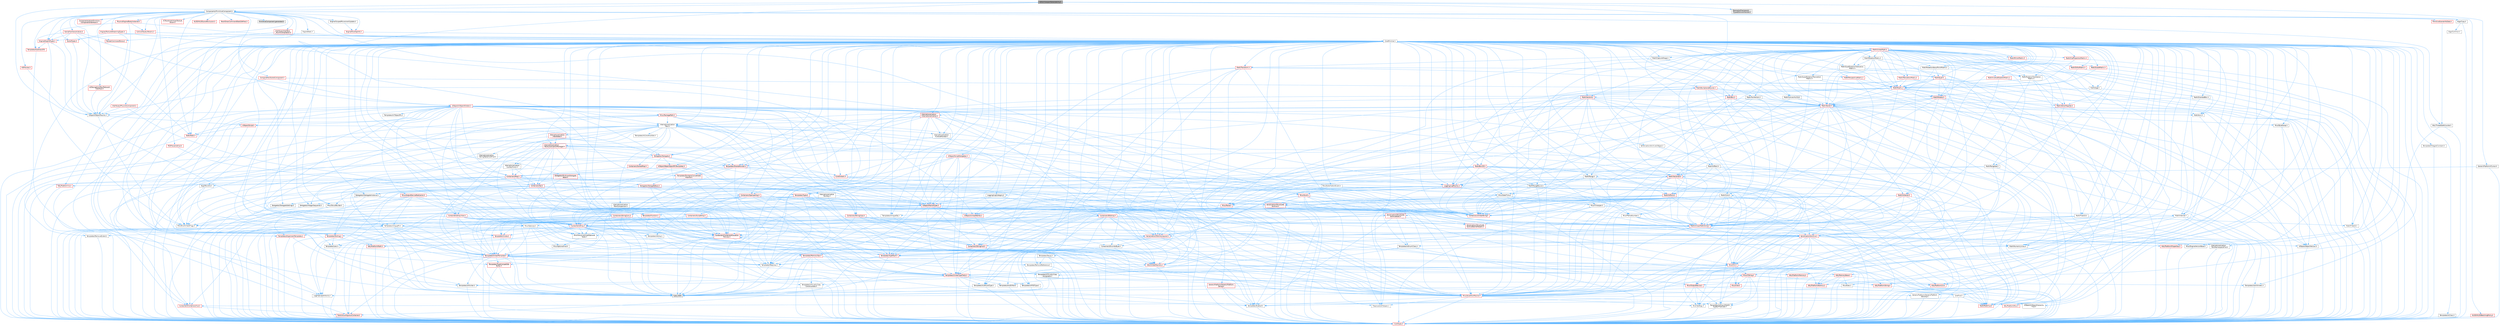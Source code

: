 digraph "EditorViewportSelectability.h"
{
 // INTERACTIVE_SVG=YES
 // LATEX_PDF_SIZE
  bgcolor="transparent";
  edge [fontname=Helvetica,fontsize=10,labelfontname=Helvetica,labelfontsize=10];
  node [fontname=Helvetica,fontsize=10,shape=box,height=0.2,width=0.4];
  Node1 [id="Node000001",label="EditorViewportSelectability.h",height=0.2,width=0.4,color="gray40", fillcolor="grey60", style="filled", fontcolor="black",tooltip=" "];
  Node1 -> Node2 [id="edge1_Node000001_Node000002",color="steelblue1",style="solid",tooltip=" "];
  Node2 [id="Node000002",label="Components/PrimitiveComponent.h",height=0.2,width=0.4,color="grey40", fillcolor="white", style="filled",URL="$df/d9f/PrimitiveComponent_8h.html",tooltip=" "];
  Node2 -> Node3 [id="edge2_Node000002_Node000003",color="steelblue1",style="solid",tooltip=" "];
  Node3 [id="Node000003",label="CoreMinimal.h",height=0.2,width=0.4,color="grey40", fillcolor="white", style="filled",URL="$d7/d67/CoreMinimal_8h.html",tooltip=" "];
  Node3 -> Node4 [id="edge3_Node000003_Node000004",color="steelblue1",style="solid",tooltip=" "];
  Node4 [id="Node000004",label="CoreTypes.h",height=0.2,width=0.4,color="red", fillcolor="#FFF0F0", style="filled",URL="$dc/dec/CoreTypes_8h.html",tooltip=" "];
  Node3 -> Node18 [id="edge4_Node000003_Node000018",color="steelblue1",style="solid",tooltip=" "];
  Node18 [id="Node000018",label="CoreFwd.h",height=0.2,width=0.4,color="grey40", fillcolor="white", style="filled",URL="$d1/d1e/CoreFwd_8h.html",tooltip=" "];
  Node18 -> Node4 [id="edge5_Node000018_Node000004",color="steelblue1",style="solid",tooltip=" "];
  Node18 -> Node19 [id="edge6_Node000018_Node000019",color="steelblue1",style="solid",tooltip=" "];
  Node19 [id="Node000019",label="Containers/ContainersFwd.h",height=0.2,width=0.4,color="red", fillcolor="#FFF0F0", style="filled",URL="$d4/d0a/ContainersFwd_8h.html",tooltip=" "];
  Node19 -> Node4 [id="edge7_Node000019_Node000004",color="steelblue1",style="solid",tooltip=" "];
  Node19 -> Node20 [id="edge8_Node000019_Node000020",color="steelblue1",style="solid",tooltip=" "];
  Node20 [id="Node000020",label="Traits/IsContiguousContainer.h",height=0.2,width=0.4,color="red", fillcolor="#FFF0F0", style="filled",URL="$d5/d3c/IsContiguousContainer_8h.html",tooltip=" "];
  Node20 -> Node4 [id="edge9_Node000020_Node000004",color="steelblue1",style="solid",tooltip=" "];
  Node18 -> Node23 [id="edge10_Node000018_Node000023",color="steelblue1",style="solid",tooltip=" "];
  Node23 [id="Node000023",label="Math/MathFwd.h",height=0.2,width=0.4,color="red", fillcolor="#FFF0F0", style="filled",URL="$d2/d10/MathFwd_8h.html",tooltip=" "];
  Node18 -> Node24 [id="edge11_Node000018_Node000024",color="steelblue1",style="solid",tooltip=" "];
  Node24 [id="Node000024",label="UObject/UObjectHierarchy\lFwd.h",height=0.2,width=0.4,color="grey40", fillcolor="white", style="filled",URL="$d3/d13/UObjectHierarchyFwd_8h.html",tooltip=" "];
  Node3 -> Node24 [id="edge12_Node000003_Node000024",color="steelblue1",style="solid",tooltip=" "];
  Node3 -> Node19 [id="edge13_Node000003_Node000019",color="steelblue1",style="solid",tooltip=" "];
  Node3 -> Node25 [id="edge14_Node000003_Node000025",color="steelblue1",style="solid",tooltip=" "];
  Node25 [id="Node000025",label="Misc/VarArgs.h",height=0.2,width=0.4,color="grey40", fillcolor="white", style="filled",URL="$d5/d6f/VarArgs_8h.html",tooltip=" "];
  Node25 -> Node4 [id="edge15_Node000025_Node000004",color="steelblue1",style="solid",tooltip=" "];
  Node3 -> Node26 [id="edge16_Node000003_Node000026",color="steelblue1",style="solid",tooltip=" "];
  Node26 [id="Node000026",label="Logging/LogVerbosity.h",height=0.2,width=0.4,color="grey40", fillcolor="white", style="filled",URL="$d2/d8f/LogVerbosity_8h.html",tooltip=" "];
  Node26 -> Node4 [id="edge17_Node000026_Node000004",color="steelblue1",style="solid",tooltip=" "];
  Node3 -> Node27 [id="edge18_Node000003_Node000027",color="steelblue1",style="solid",tooltip=" "];
  Node27 [id="Node000027",label="Misc/OutputDevice.h",height=0.2,width=0.4,color="red", fillcolor="#FFF0F0", style="filled",URL="$d7/d32/OutputDevice_8h.html",tooltip=" "];
  Node27 -> Node18 [id="edge19_Node000027_Node000018",color="steelblue1",style="solid",tooltip=" "];
  Node27 -> Node4 [id="edge20_Node000027_Node000004",color="steelblue1",style="solid",tooltip=" "];
  Node27 -> Node26 [id="edge21_Node000027_Node000026",color="steelblue1",style="solid",tooltip=" "];
  Node27 -> Node25 [id="edge22_Node000027_Node000025",color="steelblue1",style="solid",tooltip=" "];
  Node27 -> Node28 [id="edge23_Node000027_Node000028",color="steelblue1",style="solid",tooltip=" "];
  Node28 [id="Node000028",label="Templates/IsArrayOrRefOf\lTypeByPredicate.h",height=0.2,width=0.4,color="grey40", fillcolor="white", style="filled",URL="$d6/da1/IsArrayOrRefOfTypeByPredicate_8h.html",tooltip=" "];
  Node28 -> Node4 [id="edge24_Node000028_Node000004",color="steelblue1",style="solid",tooltip=" "];
  Node3 -> Node33 [id="edge25_Node000003_Node000033",color="steelblue1",style="solid",tooltip=" "];
  Node33 [id="Node000033",label="HAL/PlatformCrt.h",height=0.2,width=0.4,color="red", fillcolor="#FFF0F0", style="filled",URL="$d8/d75/PlatformCrt_8h.html",tooltip=" "];
  Node3 -> Node43 [id="edge26_Node000003_Node000043",color="steelblue1",style="solid",tooltip=" "];
  Node43 [id="Node000043",label="HAL/PlatformMisc.h",height=0.2,width=0.4,color="red", fillcolor="#FFF0F0", style="filled",URL="$d0/df5/PlatformMisc_8h.html",tooltip=" "];
  Node43 -> Node4 [id="edge27_Node000043_Node000004",color="steelblue1",style="solid",tooltip=" "];
  Node3 -> Node62 [id="edge28_Node000003_Node000062",color="steelblue1",style="solid",tooltip=" "];
  Node62 [id="Node000062",label="Misc/AssertionMacros.h",height=0.2,width=0.4,color="red", fillcolor="#FFF0F0", style="filled",URL="$d0/dfa/AssertionMacros_8h.html",tooltip=" "];
  Node62 -> Node4 [id="edge29_Node000062_Node000004",color="steelblue1",style="solid",tooltip=" "];
  Node62 -> Node43 [id="edge30_Node000062_Node000043",color="steelblue1",style="solid",tooltip=" "];
  Node62 -> Node9 [id="edge31_Node000062_Node000009",color="steelblue1",style="solid",tooltip=" "];
  Node9 [id="Node000009",label="PreprocessorHelpers.h",height=0.2,width=0.4,color="grey40", fillcolor="white", style="filled",URL="$db/ddb/PreprocessorHelpers_8h.html",tooltip=" "];
  Node62 -> Node63 [id="edge32_Node000062_Node000063",color="steelblue1",style="solid",tooltip=" "];
  Node63 [id="Node000063",label="Templates/EnableIf.h",height=0.2,width=0.4,color="grey40", fillcolor="white", style="filled",URL="$d7/d60/EnableIf_8h.html",tooltip=" "];
  Node63 -> Node4 [id="edge33_Node000063_Node000004",color="steelblue1",style="solid",tooltip=" "];
  Node62 -> Node28 [id="edge34_Node000062_Node000028",color="steelblue1",style="solid",tooltip=" "];
  Node62 -> Node25 [id="edge35_Node000062_Node000025",color="steelblue1",style="solid",tooltip=" "];
  Node3 -> Node71 [id="edge36_Node000003_Node000071",color="steelblue1",style="solid",tooltip=" "];
  Node71 [id="Node000071",label="Templates/IsPointer.h",height=0.2,width=0.4,color="grey40", fillcolor="white", style="filled",URL="$d7/d05/IsPointer_8h.html",tooltip=" "];
  Node71 -> Node4 [id="edge37_Node000071_Node000004",color="steelblue1",style="solid",tooltip=" "];
  Node3 -> Node72 [id="edge38_Node000003_Node000072",color="steelblue1",style="solid",tooltip=" "];
  Node72 [id="Node000072",label="HAL/PlatformMemory.h",height=0.2,width=0.4,color="red", fillcolor="#FFF0F0", style="filled",URL="$de/d68/PlatformMemory_8h.html",tooltip=" "];
  Node72 -> Node4 [id="edge39_Node000072_Node000004",color="steelblue1",style="solid",tooltip=" "];
  Node3 -> Node55 [id="edge40_Node000003_Node000055",color="steelblue1",style="solid",tooltip=" "];
  Node55 [id="Node000055",label="HAL/PlatformAtomics.h",height=0.2,width=0.4,color="red", fillcolor="#FFF0F0", style="filled",URL="$d3/d36/PlatformAtomics_8h.html",tooltip=" "];
  Node55 -> Node4 [id="edge41_Node000055_Node000004",color="steelblue1",style="solid",tooltip=" "];
  Node3 -> Node77 [id="edge42_Node000003_Node000077",color="steelblue1",style="solid",tooltip=" "];
  Node77 [id="Node000077",label="Misc/Exec.h",height=0.2,width=0.4,color="grey40", fillcolor="white", style="filled",URL="$de/ddb/Exec_8h.html",tooltip=" "];
  Node77 -> Node4 [id="edge43_Node000077_Node000004",color="steelblue1",style="solid",tooltip=" "];
  Node77 -> Node62 [id="edge44_Node000077_Node000062",color="steelblue1",style="solid",tooltip=" "];
  Node3 -> Node78 [id="edge45_Node000003_Node000078",color="steelblue1",style="solid",tooltip=" "];
  Node78 [id="Node000078",label="HAL/MemoryBase.h",height=0.2,width=0.4,color="red", fillcolor="#FFF0F0", style="filled",URL="$d6/d9f/MemoryBase_8h.html",tooltip=" "];
  Node78 -> Node4 [id="edge46_Node000078_Node000004",color="steelblue1",style="solid",tooltip=" "];
  Node78 -> Node55 [id="edge47_Node000078_Node000055",color="steelblue1",style="solid",tooltip=" "];
  Node78 -> Node33 [id="edge48_Node000078_Node000033",color="steelblue1",style="solid",tooltip=" "];
  Node78 -> Node77 [id="edge49_Node000078_Node000077",color="steelblue1",style="solid",tooltip=" "];
  Node78 -> Node27 [id="edge50_Node000078_Node000027",color="steelblue1",style="solid",tooltip=" "];
  Node3 -> Node88 [id="edge51_Node000003_Node000088",color="steelblue1",style="solid",tooltip=" "];
  Node88 [id="Node000088",label="HAL/UnrealMemory.h",height=0.2,width=0.4,color="red", fillcolor="#FFF0F0", style="filled",URL="$d9/d96/UnrealMemory_8h.html",tooltip=" "];
  Node88 -> Node4 [id="edge52_Node000088_Node000004",color="steelblue1",style="solid",tooltip=" "];
  Node88 -> Node78 [id="edge53_Node000088_Node000078",color="steelblue1",style="solid",tooltip=" "];
  Node88 -> Node72 [id="edge54_Node000088_Node000072",color="steelblue1",style="solid",tooltip=" "];
  Node88 -> Node71 [id="edge55_Node000088_Node000071",color="steelblue1",style="solid",tooltip=" "];
  Node3 -> Node90 [id="edge56_Node000003_Node000090",color="steelblue1",style="solid",tooltip=" "];
  Node90 [id="Node000090",label="Templates/IsArithmetic.h",height=0.2,width=0.4,color="grey40", fillcolor="white", style="filled",URL="$d2/d5d/IsArithmetic_8h.html",tooltip=" "];
  Node90 -> Node4 [id="edge57_Node000090_Node000004",color="steelblue1",style="solid",tooltip=" "];
  Node3 -> Node84 [id="edge58_Node000003_Node000084",color="steelblue1",style="solid",tooltip=" "];
  Node84 [id="Node000084",label="Templates/AndOrNot.h",height=0.2,width=0.4,color="grey40", fillcolor="white", style="filled",URL="$db/d0a/AndOrNot_8h.html",tooltip=" "];
  Node84 -> Node4 [id="edge59_Node000084_Node000004",color="steelblue1",style="solid",tooltip=" "];
  Node3 -> Node91 [id="edge60_Node000003_Node000091",color="steelblue1",style="solid",tooltip=" "];
  Node91 [id="Node000091",label="Templates/IsPODType.h",height=0.2,width=0.4,color="grey40", fillcolor="white", style="filled",URL="$d7/db1/IsPODType_8h.html",tooltip=" "];
  Node91 -> Node4 [id="edge61_Node000091_Node000004",color="steelblue1",style="solid",tooltip=" "];
  Node3 -> Node92 [id="edge62_Node000003_Node000092",color="steelblue1",style="solid",tooltip=" "];
  Node92 [id="Node000092",label="Templates/IsUECoreType.h",height=0.2,width=0.4,color="grey40", fillcolor="white", style="filled",URL="$d1/db8/IsUECoreType_8h.html",tooltip=" "];
  Node92 -> Node4 [id="edge63_Node000092_Node000004",color="steelblue1",style="solid",tooltip=" "];
  Node92 -> Node8 [id="edge64_Node000092_Node000008",color="steelblue1",style="solid",tooltip=" "];
  Node8 [id="Node000008",label="type_traits",height=0.2,width=0.4,color="grey60", fillcolor="#E0E0E0", style="filled",tooltip=" "];
  Node3 -> Node85 [id="edge65_Node000003_Node000085",color="steelblue1",style="solid",tooltip=" "];
  Node85 [id="Node000085",label="Templates/IsTriviallyCopy\lConstructible.h",height=0.2,width=0.4,color="grey40", fillcolor="white", style="filled",URL="$d3/d78/IsTriviallyCopyConstructible_8h.html",tooltip=" "];
  Node85 -> Node4 [id="edge66_Node000085_Node000004",color="steelblue1",style="solid",tooltip=" "];
  Node85 -> Node8 [id="edge67_Node000085_Node000008",color="steelblue1",style="solid",tooltip=" "];
  Node3 -> Node93 [id="edge68_Node000003_Node000093",color="steelblue1",style="solid",tooltip=" "];
  Node93 [id="Node000093",label="Templates/UnrealTypeTraits.h",height=0.2,width=0.4,color="red", fillcolor="#FFF0F0", style="filled",URL="$d2/d2d/UnrealTypeTraits_8h.html",tooltip=" "];
  Node93 -> Node4 [id="edge69_Node000093_Node000004",color="steelblue1",style="solid",tooltip=" "];
  Node93 -> Node71 [id="edge70_Node000093_Node000071",color="steelblue1",style="solid",tooltip=" "];
  Node93 -> Node62 [id="edge71_Node000093_Node000062",color="steelblue1",style="solid",tooltip=" "];
  Node93 -> Node84 [id="edge72_Node000093_Node000084",color="steelblue1",style="solid",tooltip=" "];
  Node93 -> Node63 [id="edge73_Node000093_Node000063",color="steelblue1",style="solid",tooltip=" "];
  Node93 -> Node90 [id="edge74_Node000093_Node000090",color="steelblue1",style="solid",tooltip=" "];
  Node93 -> Node91 [id="edge75_Node000093_Node000091",color="steelblue1",style="solid",tooltip=" "];
  Node93 -> Node92 [id="edge76_Node000093_Node000092",color="steelblue1",style="solid",tooltip=" "];
  Node93 -> Node85 [id="edge77_Node000093_Node000085",color="steelblue1",style="solid",tooltip=" "];
  Node3 -> Node63 [id="edge78_Node000003_Node000063",color="steelblue1",style="solid",tooltip=" "];
  Node3 -> Node95 [id="edge79_Node000003_Node000095",color="steelblue1",style="solid",tooltip=" "];
  Node95 [id="Node000095",label="Templates/RemoveReference.h",height=0.2,width=0.4,color="grey40", fillcolor="white", style="filled",URL="$da/dbe/RemoveReference_8h.html",tooltip=" "];
  Node95 -> Node4 [id="edge80_Node000095_Node000004",color="steelblue1",style="solid",tooltip=" "];
  Node3 -> Node96 [id="edge81_Node000003_Node000096",color="steelblue1",style="solid",tooltip=" "];
  Node96 [id="Node000096",label="Templates/IntegralConstant.h",height=0.2,width=0.4,color="grey40", fillcolor="white", style="filled",URL="$db/d1b/IntegralConstant_8h.html",tooltip=" "];
  Node96 -> Node4 [id="edge82_Node000096_Node000004",color="steelblue1",style="solid",tooltip=" "];
  Node3 -> Node97 [id="edge83_Node000003_Node000097",color="steelblue1",style="solid",tooltip=" "];
  Node97 [id="Node000097",label="Templates/IsClass.h",height=0.2,width=0.4,color="grey40", fillcolor="white", style="filled",URL="$db/dcb/IsClass_8h.html",tooltip=" "];
  Node97 -> Node4 [id="edge84_Node000097_Node000004",color="steelblue1",style="solid",tooltip=" "];
  Node3 -> Node98 [id="edge85_Node000003_Node000098",color="steelblue1",style="solid",tooltip=" "];
  Node98 [id="Node000098",label="Templates/TypeCompatible\lBytes.h",height=0.2,width=0.4,color="red", fillcolor="#FFF0F0", style="filled",URL="$df/d0a/TypeCompatibleBytes_8h.html",tooltip=" "];
  Node98 -> Node4 [id="edge86_Node000098_Node000004",color="steelblue1",style="solid",tooltip=" "];
  Node98 -> Node8 [id="edge87_Node000098_Node000008",color="steelblue1",style="solid",tooltip=" "];
  Node3 -> Node20 [id="edge88_Node000003_Node000020",color="steelblue1",style="solid",tooltip=" "];
  Node3 -> Node99 [id="edge89_Node000003_Node000099",color="steelblue1",style="solid",tooltip=" "];
  Node99 [id="Node000099",label="Templates/UnrealTemplate.h",height=0.2,width=0.4,color="red", fillcolor="#FFF0F0", style="filled",URL="$d4/d24/UnrealTemplate_8h.html",tooltip=" "];
  Node99 -> Node4 [id="edge90_Node000099_Node000004",color="steelblue1",style="solid",tooltip=" "];
  Node99 -> Node71 [id="edge91_Node000099_Node000071",color="steelblue1",style="solid",tooltip=" "];
  Node99 -> Node88 [id="edge92_Node000099_Node000088",color="steelblue1",style="solid",tooltip=" "];
  Node99 -> Node93 [id="edge93_Node000099_Node000093",color="steelblue1",style="solid",tooltip=" "];
  Node99 -> Node95 [id="edge94_Node000099_Node000095",color="steelblue1",style="solid",tooltip=" "];
  Node99 -> Node65 [id="edge95_Node000099_Node000065",color="steelblue1",style="solid",tooltip=" "];
  Node65 [id="Node000065",label="Templates/Requires.h",height=0.2,width=0.4,color="grey40", fillcolor="white", style="filled",URL="$dc/d96/Requires_8h.html",tooltip=" "];
  Node65 -> Node63 [id="edge96_Node000065_Node000063",color="steelblue1",style="solid",tooltip=" "];
  Node65 -> Node8 [id="edge97_Node000065_Node000008",color="steelblue1",style="solid",tooltip=" "];
  Node99 -> Node98 [id="edge98_Node000099_Node000098",color="steelblue1",style="solid",tooltip=" "];
  Node99 -> Node20 [id="edge99_Node000099_Node000020",color="steelblue1",style="solid",tooltip=" "];
  Node99 -> Node8 [id="edge100_Node000099_Node000008",color="steelblue1",style="solid",tooltip=" "];
  Node3 -> Node48 [id="edge101_Node000003_Node000048",color="steelblue1",style="solid",tooltip=" "];
  Node48 [id="Node000048",label="Math/NumericLimits.h",height=0.2,width=0.4,color="grey40", fillcolor="white", style="filled",URL="$df/d1b/NumericLimits_8h.html",tooltip=" "];
  Node48 -> Node4 [id="edge102_Node000048_Node000004",color="steelblue1",style="solid",tooltip=" "];
  Node3 -> Node103 [id="edge103_Node000003_Node000103",color="steelblue1",style="solid",tooltip=" "];
  Node103 [id="Node000103",label="HAL/PlatformMath.h",height=0.2,width=0.4,color="red", fillcolor="#FFF0F0", style="filled",URL="$dc/d53/PlatformMath_8h.html",tooltip=" "];
  Node103 -> Node4 [id="edge104_Node000103_Node000004",color="steelblue1",style="solid",tooltip=" "];
  Node3 -> Node86 [id="edge105_Node000003_Node000086",color="steelblue1",style="solid",tooltip=" "];
  Node86 [id="Node000086",label="Templates/IsTriviallyCopy\lAssignable.h",height=0.2,width=0.4,color="grey40", fillcolor="white", style="filled",URL="$d2/df2/IsTriviallyCopyAssignable_8h.html",tooltip=" "];
  Node86 -> Node4 [id="edge106_Node000086_Node000004",color="steelblue1",style="solid",tooltip=" "];
  Node86 -> Node8 [id="edge107_Node000086_Node000008",color="steelblue1",style="solid",tooltip=" "];
  Node3 -> Node111 [id="edge108_Node000003_Node000111",color="steelblue1",style="solid",tooltip=" "];
  Node111 [id="Node000111",label="Templates/MemoryOps.h",height=0.2,width=0.4,color="red", fillcolor="#FFF0F0", style="filled",URL="$db/dea/MemoryOps_8h.html",tooltip=" "];
  Node111 -> Node4 [id="edge109_Node000111_Node000004",color="steelblue1",style="solid",tooltip=" "];
  Node111 -> Node88 [id="edge110_Node000111_Node000088",color="steelblue1",style="solid",tooltip=" "];
  Node111 -> Node86 [id="edge111_Node000111_Node000086",color="steelblue1",style="solid",tooltip=" "];
  Node111 -> Node85 [id="edge112_Node000111_Node000085",color="steelblue1",style="solid",tooltip=" "];
  Node111 -> Node65 [id="edge113_Node000111_Node000065",color="steelblue1",style="solid",tooltip=" "];
  Node111 -> Node93 [id="edge114_Node000111_Node000093",color="steelblue1",style="solid",tooltip=" "];
  Node111 -> Node8 [id="edge115_Node000111_Node000008",color="steelblue1",style="solid",tooltip=" "];
  Node3 -> Node112 [id="edge116_Node000003_Node000112",color="steelblue1",style="solid",tooltip=" "];
  Node112 [id="Node000112",label="Containers/ContainerAllocation\lPolicies.h",height=0.2,width=0.4,color="red", fillcolor="#FFF0F0", style="filled",URL="$d7/dff/ContainerAllocationPolicies_8h.html",tooltip=" "];
  Node112 -> Node4 [id="edge117_Node000112_Node000004",color="steelblue1",style="solid",tooltip=" "];
  Node112 -> Node112 [id="edge118_Node000112_Node000112",color="steelblue1",style="solid",tooltip=" "];
  Node112 -> Node103 [id="edge119_Node000112_Node000103",color="steelblue1",style="solid",tooltip=" "];
  Node112 -> Node88 [id="edge120_Node000112_Node000088",color="steelblue1",style="solid",tooltip=" "];
  Node112 -> Node48 [id="edge121_Node000112_Node000048",color="steelblue1",style="solid",tooltip=" "];
  Node112 -> Node62 [id="edge122_Node000112_Node000062",color="steelblue1",style="solid",tooltip=" "];
  Node112 -> Node111 [id="edge123_Node000112_Node000111",color="steelblue1",style="solid",tooltip=" "];
  Node112 -> Node98 [id="edge124_Node000112_Node000098",color="steelblue1",style="solid",tooltip=" "];
  Node112 -> Node8 [id="edge125_Node000112_Node000008",color="steelblue1",style="solid",tooltip=" "];
  Node3 -> Node115 [id="edge126_Node000003_Node000115",color="steelblue1",style="solid",tooltip=" "];
  Node115 [id="Node000115",label="Templates/IsEnumClass.h",height=0.2,width=0.4,color="grey40", fillcolor="white", style="filled",URL="$d7/d15/IsEnumClass_8h.html",tooltip=" "];
  Node115 -> Node4 [id="edge127_Node000115_Node000004",color="steelblue1",style="solid",tooltip=" "];
  Node115 -> Node84 [id="edge128_Node000115_Node000084",color="steelblue1",style="solid",tooltip=" "];
  Node3 -> Node116 [id="edge129_Node000003_Node000116",color="steelblue1",style="solid",tooltip=" "];
  Node116 [id="Node000116",label="HAL/PlatformProperties.h",height=0.2,width=0.4,color="red", fillcolor="#FFF0F0", style="filled",URL="$d9/db0/PlatformProperties_8h.html",tooltip=" "];
  Node116 -> Node4 [id="edge130_Node000116_Node000004",color="steelblue1",style="solid",tooltip=" "];
  Node3 -> Node119 [id="edge131_Node000003_Node000119",color="steelblue1",style="solid",tooltip=" "];
  Node119 [id="Node000119",label="Misc/EngineVersionBase.h",height=0.2,width=0.4,color="grey40", fillcolor="white", style="filled",URL="$d5/d2b/EngineVersionBase_8h.html",tooltip=" "];
  Node119 -> Node4 [id="edge132_Node000119_Node000004",color="steelblue1",style="solid",tooltip=" "];
  Node3 -> Node120 [id="edge133_Node000003_Node000120",color="steelblue1",style="solid",tooltip=" "];
  Node120 [id="Node000120",label="Internationalization\l/TextNamespaceFwd.h",height=0.2,width=0.4,color="grey40", fillcolor="white", style="filled",URL="$d8/d97/TextNamespaceFwd_8h.html",tooltip=" "];
  Node120 -> Node4 [id="edge134_Node000120_Node000004",color="steelblue1",style="solid",tooltip=" "];
  Node3 -> Node121 [id="edge135_Node000003_Node000121",color="steelblue1",style="solid",tooltip=" "];
  Node121 [id="Node000121",label="Serialization/Archive.h",height=0.2,width=0.4,color="red", fillcolor="#FFF0F0", style="filled",URL="$d7/d3b/Archive_8h.html",tooltip=" "];
  Node121 -> Node18 [id="edge136_Node000121_Node000018",color="steelblue1",style="solid",tooltip=" "];
  Node121 -> Node4 [id="edge137_Node000121_Node000004",color="steelblue1",style="solid",tooltip=" "];
  Node121 -> Node116 [id="edge138_Node000121_Node000116",color="steelblue1",style="solid",tooltip=" "];
  Node121 -> Node120 [id="edge139_Node000121_Node000120",color="steelblue1",style="solid",tooltip=" "];
  Node121 -> Node23 [id="edge140_Node000121_Node000023",color="steelblue1",style="solid",tooltip=" "];
  Node121 -> Node62 [id="edge141_Node000121_Node000062",color="steelblue1",style="solid",tooltip=" "];
  Node121 -> Node119 [id="edge142_Node000121_Node000119",color="steelblue1",style="solid",tooltip=" "];
  Node121 -> Node25 [id="edge143_Node000121_Node000025",color="steelblue1",style="solid",tooltip=" "];
  Node121 -> Node63 [id="edge144_Node000121_Node000063",color="steelblue1",style="solid",tooltip=" "];
  Node121 -> Node28 [id="edge145_Node000121_Node000028",color="steelblue1",style="solid",tooltip=" "];
  Node121 -> Node115 [id="edge146_Node000121_Node000115",color="steelblue1",style="solid",tooltip=" "];
  Node121 -> Node99 [id="edge147_Node000121_Node000099",color="steelblue1",style="solid",tooltip=" "];
  Node121 -> Node124 [id="edge148_Node000121_Node000124",color="steelblue1",style="solid",tooltip=" "];
  Node124 [id="Node000124",label="UObject/ObjectVersion.h",height=0.2,width=0.4,color="grey40", fillcolor="white", style="filled",URL="$da/d63/ObjectVersion_8h.html",tooltip=" "];
  Node124 -> Node4 [id="edge149_Node000124_Node000004",color="steelblue1",style="solid",tooltip=" "];
  Node3 -> Node125 [id="edge150_Node000003_Node000125",color="steelblue1",style="solid",tooltip=" "];
  Node125 [id="Node000125",label="Templates/Less.h",height=0.2,width=0.4,color="grey40", fillcolor="white", style="filled",URL="$de/dc8/Less_8h.html",tooltip=" "];
  Node125 -> Node4 [id="edge151_Node000125_Node000004",color="steelblue1",style="solid",tooltip=" "];
  Node125 -> Node99 [id="edge152_Node000125_Node000099",color="steelblue1",style="solid",tooltip=" "];
  Node3 -> Node126 [id="edge153_Node000003_Node000126",color="steelblue1",style="solid",tooltip=" "];
  Node126 [id="Node000126",label="Templates/Sorting.h",height=0.2,width=0.4,color="red", fillcolor="#FFF0F0", style="filled",URL="$d3/d9e/Sorting_8h.html",tooltip=" "];
  Node126 -> Node4 [id="edge154_Node000126_Node000004",color="steelblue1",style="solid",tooltip=" "];
  Node126 -> Node103 [id="edge155_Node000126_Node000103",color="steelblue1",style="solid",tooltip=" "];
  Node126 -> Node125 [id="edge156_Node000126_Node000125",color="steelblue1",style="solid",tooltip=" "];
  Node3 -> Node137 [id="edge157_Node000003_Node000137",color="steelblue1",style="solid",tooltip=" "];
  Node137 [id="Node000137",label="Misc/Char.h",height=0.2,width=0.4,color="red", fillcolor="#FFF0F0", style="filled",URL="$d0/d58/Char_8h.html",tooltip=" "];
  Node137 -> Node4 [id="edge158_Node000137_Node000004",color="steelblue1",style="solid",tooltip=" "];
  Node137 -> Node8 [id="edge159_Node000137_Node000008",color="steelblue1",style="solid",tooltip=" "];
  Node3 -> Node140 [id="edge160_Node000003_Node000140",color="steelblue1",style="solid",tooltip=" "];
  Node140 [id="Node000140",label="GenericPlatform/GenericPlatform\lStricmp.h",height=0.2,width=0.4,color="grey40", fillcolor="white", style="filled",URL="$d2/d86/GenericPlatformStricmp_8h.html",tooltip=" "];
  Node140 -> Node4 [id="edge161_Node000140_Node000004",color="steelblue1",style="solid",tooltip=" "];
  Node3 -> Node141 [id="edge162_Node000003_Node000141",color="steelblue1",style="solid",tooltip=" "];
  Node141 [id="Node000141",label="GenericPlatform/GenericPlatform\lString.h",height=0.2,width=0.4,color="red", fillcolor="#FFF0F0", style="filled",URL="$dd/d20/GenericPlatformString_8h.html",tooltip=" "];
  Node141 -> Node4 [id="edge163_Node000141_Node000004",color="steelblue1",style="solid",tooltip=" "];
  Node141 -> Node140 [id="edge164_Node000141_Node000140",color="steelblue1",style="solid",tooltip=" "];
  Node141 -> Node63 [id="edge165_Node000141_Node000063",color="steelblue1",style="solid",tooltip=" "];
  Node141 -> Node8 [id="edge166_Node000141_Node000008",color="steelblue1",style="solid",tooltip=" "];
  Node3 -> Node74 [id="edge167_Node000003_Node000074",color="steelblue1",style="solid",tooltip=" "];
  Node74 [id="Node000074",label="HAL/PlatformString.h",height=0.2,width=0.4,color="red", fillcolor="#FFF0F0", style="filled",URL="$db/db5/PlatformString_8h.html",tooltip=" "];
  Node74 -> Node4 [id="edge168_Node000074_Node000004",color="steelblue1",style="solid",tooltip=" "];
  Node3 -> Node144 [id="edge169_Node000003_Node000144",color="steelblue1",style="solid",tooltip=" "];
  Node144 [id="Node000144",label="Misc/CString.h",height=0.2,width=0.4,color="red", fillcolor="#FFF0F0", style="filled",URL="$d2/d49/CString_8h.html",tooltip=" "];
  Node144 -> Node4 [id="edge170_Node000144_Node000004",color="steelblue1",style="solid",tooltip=" "];
  Node144 -> Node33 [id="edge171_Node000144_Node000033",color="steelblue1",style="solid",tooltip=" "];
  Node144 -> Node74 [id="edge172_Node000144_Node000074",color="steelblue1",style="solid",tooltip=" "];
  Node144 -> Node62 [id="edge173_Node000144_Node000062",color="steelblue1",style="solid",tooltip=" "];
  Node144 -> Node137 [id="edge174_Node000144_Node000137",color="steelblue1",style="solid",tooltip=" "];
  Node144 -> Node25 [id="edge175_Node000144_Node000025",color="steelblue1",style="solid",tooltip=" "];
  Node144 -> Node28 [id="edge176_Node000144_Node000028",color="steelblue1",style="solid",tooltip=" "];
  Node3 -> Node145 [id="edge177_Node000003_Node000145",color="steelblue1",style="solid",tooltip=" "];
  Node145 [id="Node000145",label="Misc/Crc.h",height=0.2,width=0.4,color="red", fillcolor="#FFF0F0", style="filled",URL="$d4/dd2/Crc_8h.html",tooltip=" "];
  Node145 -> Node4 [id="edge178_Node000145_Node000004",color="steelblue1",style="solid",tooltip=" "];
  Node145 -> Node74 [id="edge179_Node000145_Node000074",color="steelblue1",style="solid",tooltip=" "];
  Node145 -> Node62 [id="edge180_Node000145_Node000062",color="steelblue1",style="solid",tooltip=" "];
  Node145 -> Node144 [id="edge181_Node000145_Node000144",color="steelblue1",style="solid",tooltip=" "];
  Node145 -> Node137 [id="edge182_Node000145_Node000137",color="steelblue1",style="solid",tooltip=" "];
  Node145 -> Node93 [id="edge183_Node000145_Node000093",color="steelblue1",style="solid",tooltip=" "];
  Node3 -> Node136 [id="edge184_Node000003_Node000136",color="steelblue1",style="solid",tooltip=" "];
  Node136 [id="Node000136",label="Math/UnrealMathUtility.h",height=0.2,width=0.4,color="red", fillcolor="#FFF0F0", style="filled",URL="$db/db8/UnrealMathUtility_8h.html",tooltip=" "];
  Node136 -> Node4 [id="edge185_Node000136_Node000004",color="steelblue1",style="solid",tooltip=" "];
  Node136 -> Node62 [id="edge186_Node000136_Node000062",color="steelblue1",style="solid",tooltip=" "];
  Node136 -> Node103 [id="edge187_Node000136_Node000103",color="steelblue1",style="solid",tooltip=" "];
  Node136 -> Node23 [id="edge188_Node000136_Node000023",color="steelblue1",style="solid",tooltip=" "];
  Node136 -> Node65 [id="edge189_Node000136_Node000065",color="steelblue1",style="solid",tooltip=" "];
  Node3 -> Node146 [id="edge190_Node000003_Node000146",color="steelblue1",style="solid",tooltip=" "];
  Node146 [id="Node000146",label="Containers/UnrealString.h",height=0.2,width=0.4,color="red", fillcolor="#FFF0F0", style="filled",URL="$d5/dba/UnrealString_8h.html",tooltip=" "];
  Node3 -> Node150 [id="edge191_Node000003_Node000150",color="steelblue1",style="solid",tooltip=" "];
  Node150 [id="Node000150",label="Containers/Array.h",height=0.2,width=0.4,color="red", fillcolor="#FFF0F0", style="filled",URL="$df/dd0/Array_8h.html",tooltip=" "];
  Node150 -> Node4 [id="edge192_Node000150_Node000004",color="steelblue1",style="solid",tooltip=" "];
  Node150 -> Node62 [id="edge193_Node000150_Node000062",color="steelblue1",style="solid",tooltip=" "];
  Node150 -> Node151 [id="edge194_Node000150_Node000151",color="steelblue1",style="solid",tooltip=" "];
  Node151 [id="Node000151",label="Misc/IntrusiveUnsetOptional\lState.h",height=0.2,width=0.4,color="grey40", fillcolor="white", style="filled",URL="$d2/d0a/IntrusiveUnsetOptionalState_8h.html",tooltip=" "];
  Node151 -> Node152 [id="edge195_Node000151_Node000152",color="steelblue1",style="solid",tooltip=" "];
  Node152 [id="Node000152",label="Misc/OptionalFwd.h",height=0.2,width=0.4,color="grey40", fillcolor="white", style="filled",URL="$dc/d50/OptionalFwd_8h.html",tooltip=" "];
  Node150 -> Node88 [id="edge196_Node000150_Node000088",color="steelblue1",style="solid",tooltip=" "];
  Node150 -> Node93 [id="edge197_Node000150_Node000093",color="steelblue1",style="solid",tooltip=" "];
  Node150 -> Node99 [id="edge198_Node000150_Node000099",color="steelblue1",style="solid",tooltip=" "];
  Node150 -> Node112 [id="edge199_Node000150_Node000112",color="steelblue1",style="solid",tooltip=" "];
  Node150 -> Node121 [id="edge200_Node000150_Node000121",color="steelblue1",style="solid",tooltip=" "];
  Node150 -> Node129 [id="edge201_Node000150_Node000129",color="steelblue1",style="solid",tooltip=" "];
  Node129 [id="Node000129",label="Templates/Invoke.h",height=0.2,width=0.4,color="red", fillcolor="#FFF0F0", style="filled",URL="$d7/deb/Invoke_8h.html",tooltip=" "];
  Node129 -> Node4 [id="edge202_Node000129_Node000004",color="steelblue1",style="solid",tooltip=" "];
  Node129 -> Node99 [id="edge203_Node000129_Node000099",color="steelblue1",style="solid",tooltip=" "];
  Node129 -> Node8 [id="edge204_Node000129_Node000008",color="steelblue1",style="solid",tooltip=" "];
  Node150 -> Node125 [id="edge205_Node000150_Node000125",color="steelblue1",style="solid",tooltip=" "];
  Node150 -> Node65 [id="edge206_Node000150_Node000065",color="steelblue1",style="solid",tooltip=" "];
  Node150 -> Node126 [id="edge207_Node000150_Node000126",color="steelblue1",style="solid",tooltip=" "];
  Node150 -> Node173 [id="edge208_Node000150_Node000173",color="steelblue1",style="solid",tooltip=" "];
  Node173 [id="Node000173",label="Templates/AlignmentTemplates.h",height=0.2,width=0.4,color="red", fillcolor="#FFF0F0", style="filled",URL="$dd/d32/AlignmentTemplates_8h.html",tooltip=" "];
  Node173 -> Node4 [id="edge209_Node000173_Node000004",color="steelblue1",style="solid",tooltip=" "];
  Node173 -> Node71 [id="edge210_Node000173_Node000071",color="steelblue1",style="solid",tooltip=" "];
  Node150 -> Node8 [id="edge211_Node000150_Node000008",color="steelblue1",style="solid",tooltip=" "];
  Node3 -> Node174 [id="edge212_Node000003_Node000174",color="steelblue1",style="solid",tooltip=" "];
  Node174 [id="Node000174",label="Misc/FrameNumber.h",height=0.2,width=0.4,color="grey40", fillcolor="white", style="filled",URL="$dd/dbd/FrameNumber_8h.html",tooltip=" "];
  Node174 -> Node4 [id="edge213_Node000174_Node000004",color="steelblue1",style="solid",tooltip=" "];
  Node174 -> Node48 [id="edge214_Node000174_Node000048",color="steelblue1",style="solid",tooltip=" "];
  Node174 -> Node136 [id="edge215_Node000174_Node000136",color="steelblue1",style="solid",tooltip=" "];
  Node174 -> Node63 [id="edge216_Node000174_Node000063",color="steelblue1",style="solid",tooltip=" "];
  Node174 -> Node93 [id="edge217_Node000174_Node000093",color="steelblue1",style="solid",tooltip=" "];
  Node3 -> Node175 [id="edge218_Node000003_Node000175",color="steelblue1",style="solid",tooltip=" "];
  Node175 [id="Node000175",label="Misc/Timespan.h",height=0.2,width=0.4,color="grey40", fillcolor="white", style="filled",URL="$da/dd9/Timespan_8h.html",tooltip=" "];
  Node175 -> Node4 [id="edge219_Node000175_Node000004",color="steelblue1",style="solid",tooltip=" "];
  Node175 -> Node176 [id="edge220_Node000175_Node000176",color="steelblue1",style="solid",tooltip=" "];
  Node176 [id="Node000176",label="Math/Interval.h",height=0.2,width=0.4,color="grey40", fillcolor="white", style="filled",URL="$d1/d55/Interval_8h.html",tooltip=" "];
  Node176 -> Node4 [id="edge221_Node000176_Node000004",color="steelblue1",style="solid",tooltip=" "];
  Node176 -> Node90 [id="edge222_Node000176_Node000090",color="steelblue1",style="solid",tooltip=" "];
  Node176 -> Node93 [id="edge223_Node000176_Node000093",color="steelblue1",style="solid",tooltip=" "];
  Node176 -> Node48 [id="edge224_Node000176_Node000048",color="steelblue1",style="solid",tooltip=" "];
  Node176 -> Node136 [id="edge225_Node000176_Node000136",color="steelblue1",style="solid",tooltip=" "];
  Node175 -> Node136 [id="edge226_Node000175_Node000136",color="steelblue1",style="solid",tooltip=" "];
  Node175 -> Node62 [id="edge227_Node000175_Node000062",color="steelblue1",style="solid",tooltip=" "];
  Node3 -> Node177 [id="edge228_Node000003_Node000177",color="steelblue1",style="solid",tooltip=" "];
  Node177 [id="Node000177",label="Containers/StringConv.h",height=0.2,width=0.4,color="red", fillcolor="#FFF0F0", style="filled",URL="$d3/ddf/StringConv_8h.html",tooltip=" "];
  Node177 -> Node4 [id="edge229_Node000177_Node000004",color="steelblue1",style="solid",tooltip=" "];
  Node177 -> Node62 [id="edge230_Node000177_Node000062",color="steelblue1",style="solid",tooltip=" "];
  Node177 -> Node112 [id="edge231_Node000177_Node000112",color="steelblue1",style="solid",tooltip=" "];
  Node177 -> Node150 [id="edge232_Node000177_Node000150",color="steelblue1",style="solid",tooltip=" "];
  Node177 -> Node144 [id="edge233_Node000177_Node000144",color="steelblue1",style="solid",tooltip=" "];
  Node177 -> Node178 [id="edge234_Node000177_Node000178",color="steelblue1",style="solid",tooltip=" "];
  Node178 [id="Node000178",label="Templates/IsArray.h",height=0.2,width=0.4,color="grey40", fillcolor="white", style="filled",URL="$d8/d8d/IsArray_8h.html",tooltip=" "];
  Node178 -> Node4 [id="edge235_Node000178_Node000004",color="steelblue1",style="solid",tooltip=" "];
  Node177 -> Node99 [id="edge236_Node000177_Node000099",color="steelblue1",style="solid",tooltip=" "];
  Node177 -> Node93 [id="edge237_Node000177_Node000093",color="steelblue1",style="solid",tooltip=" "];
  Node177 -> Node20 [id="edge238_Node000177_Node000020",color="steelblue1",style="solid",tooltip=" "];
  Node177 -> Node8 [id="edge239_Node000177_Node000008",color="steelblue1",style="solid",tooltip=" "];
  Node3 -> Node179 [id="edge240_Node000003_Node000179",color="steelblue1",style="solid",tooltip=" "];
  Node179 [id="Node000179",label="UObject/UnrealNames.h",height=0.2,width=0.4,color="red", fillcolor="#FFF0F0", style="filled",URL="$d8/db1/UnrealNames_8h.html",tooltip=" "];
  Node179 -> Node4 [id="edge241_Node000179_Node000004",color="steelblue1",style="solid",tooltip=" "];
  Node3 -> Node181 [id="edge242_Node000003_Node000181",color="steelblue1",style="solid",tooltip=" "];
  Node181 [id="Node000181",label="UObject/NameTypes.h",height=0.2,width=0.4,color="red", fillcolor="#FFF0F0", style="filled",URL="$d6/d35/NameTypes_8h.html",tooltip=" "];
  Node181 -> Node4 [id="edge243_Node000181_Node000004",color="steelblue1",style="solid",tooltip=" "];
  Node181 -> Node62 [id="edge244_Node000181_Node000062",color="steelblue1",style="solid",tooltip=" "];
  Node181 -> Node88 [id="edge245_Node000181_Node000088",color="steelblue1",style="solid",tooltip=" "];
  Node181 -> Node93 [id="edge246_Node000181_Node000093",color="steelblue1",style="solid",tooltip=" "];
  Node181 -> Node99 [id="edge247_Node000181_Node000099",color="steelblue1",style="solid",tooltip=" "];
  Node181 -> Node146 [id="edge248_Node000181_Node000146",color="steelblue1",style="solid",tooltip=" "];
  Node181 -> Node177 [id="edge249_Node000181_Node000177",color="steelblue1",style="solid",tooltip=" "];
  Node181 -> Node45 [id="edge250_Node000181_Node000045",color="steelblue1",style="solid",tooltip=" "];
  Node45 [id="Node000045",label="Containers/StringFwd.h",height=0.2,width=0.4,color="red", fillcolor="#FFF0F0", style="filled",URL="$df/d37/StringFwd_8h.html",tooltip=" "];
  Node45 -> Node4 [id="edge251_Node000045_Node000004",color="steelblue1",style="solid",tooltip=" "];
  Node45 -> Node20 [id="edge252_Node000045_Node000020",color="steelblue1",style="solid",tooltip=" "];
  Node181 -> Node179 [id="edge253_Node000181_Node000179",color="steelblue1",style="solid",tooltip=" "];
  Node181 -> Node158 [id="edge254_Node000181_Node000158",color="steelblue1",style="solid",tooltip=" "];
  Node158 [id="Node000158",label="Serialization/MemoryLayout.h",height=0.2,width=0.4,color="red", fillcolor="#FFF0F0", style="filled",URL="$d7/d66/MemoryLayout_8h.html",tooltip=" "];
  Node158 -> Node161 [id="edge255_Node000158_Node000161",color="steelblue1",style="solid",tooltip=" "];
  Node161 [id="Node000161",label="Containers/EnumAsByte.h",height=0.2,width=0.4,color="grey40", fillcolor="white", style="filled",URL="$d6/d9a/EnumAsByte_8h.html",tooltip=" "];
  Node161 -> Node4 [id="edge256_Node000161_Node000004",color="steelblue1",style="solid",tooltip=" "];
  Node161 -> Node91 [id="edge257_Node000161_Node000091",color="steelblue1",style="solid",tooltip=" "];
  Node161 -> Node162 [id="edge258_Node000161_Node000162",color="steelblue1",style="solid",tooltip=" "];
  Node162 [id="Node000162",label="Templates/TypeHash.h",height=0.2,width=0.4,color="red", fillcolor="#FFF0F0", style="filled",URL="$d1/d62/TypeHash_8h.html",tooltip=" "];
  Node162 -> Node4 [id="edge259_Node000162_Node000004",color="steelblue1",style="solid",tooltip=" "];
  Node162 -> Node65 [id="edge260_Node000162_Node000065",color="steelblue1",style="solid",tooltip=" "];
  Node162 -> Node145 [id="edge261_Node000162_Node000145",color="steelblue1",style="solid",tooltip=" "];
  Node162 -> Node8 [id="edge262_Node000162_Node000008",color="steelblue1",style="solid",tooltip=" "];
  Node158 -> Node45 [id="edge263_Node000158_Node000045",color="steelblue1",style="solid",tooltip=" "];
  Node158 -> Node88 [id="edge264_Node000158_Node000088",color="steelblue1",style="solid",tooltip=" "];
  Node158 -> Node63 [id="edge265_Node000158_Node000063",color="steelblue1",style="solid",tooltip=" "];
  Node158 -> Node99 [id="edge266_Node000158_Node000099",color="steelblue1",style="solid",tooltip=" "];
  Node181 -> Node151 [id="edge267_Node000181_Node000151",color="steelblue1",style="solid",tooltip=" "];
  Node3 -> Node189 [id="edge268_Node000003_Node000189",color="steelblue1",style="solid",tooltip=" "];
  Node189 [id="Node000189",label="Misc/Parse.h",height=0.2,width=0.4,color="red", fillcolor="#FFF0F0", style="filled",URL="$dc/d71/Parse_8h.html",tooltip=" "];
  Node189 -> Node45 [id="edge269_Node000189_Node000045",color="steelblue1",style="solid",tooltip=" "];
  Node189 -> Node146 [id="edge270_Node000189_Node000146",color="steelblue1",style="solid",tooltip=" "];
  Node189 -> Node4 [id="edge271_Node000189_Node000004",color="steelblue1",style="solid",tooltip=" "];
  Node189 -> Node33 [id="edge272_Node000189_Node000033",color="steelblue1",style="solid",tooltip=" "];
  Node189 -> Node50 [id="edge273_Node000189_Node000050",color="steelblue1",style="solid",tooltip=" "];
  Node50 [id="Node000050",label="Misc/EnumClassFlags.h",height=0.2,width=0.4,color="grey40", fillcolor="white", style="filled",URL="$d8/de7/EnumClassFlags_8h.html",tooltip=" "];
  Node189 -> Node190 [id="edge274_Node000189_Node000190",color="steelblue1",style="solid",tooltip=" "];
  Node190 [id="Node000190",label="Templates/Function.h",height=0.2,width=0.4,color="red", fillcolor="#FFF0F0", style="filled",URL="$df/df5/Function_8h.html",tooltip=" "];
  Node190 -> Node4 [id="edge275_Node000190_Node000004",color="steelblue1",style="solid",tooltip=" "];
  Node190 -> Node62 [id="edge276_Node000190_Node000062",color="steelblue1",style="solid",tooltip=" "];
  Node190 -> Node151 [id="edge277_Node000190_Node000151",color="steelblue1",style="solid",tooltip=" "];
  Node190 -> Node88 [id="edge278_Node000190_Node000088",color="steelblue1",style="solid",tooltip=" "];
  Node190 -> Node93 [id="edge279_Node000190_Node000093",color="steelblue1",style="solid",tooltip=" "];
  Node190 -> Node129 [id="edge280_Node000190_Node000129",color="steelblue1",style="solid",tooltip=" "];
  Node190 -> Node99 [id="edge281_Node000190_Node000099",color="steelblue1",style="solid",tooltip=" "];
  Node190 -> Node65 [id="edge282_Node000190_Node000065",color="steelblue1",style="solid",tooltip=" "];
  Node190 -> Node136 [id="edge283_Node000190_Node000136",color="steelblue1",style="solid",tooltip=" "];
  Node190 -> Node8 [id="edge284_Node000190_Node000008",color="steelblue1",style="solid",tooltip=" "];
  Node3 -> Node173 [id="edge285_Node000003_Node000173",color="steelblue1",style="solid",tooltip=" "];
  Node3 -> Node192 [id="edge286_Node000003_Node000192",color="steelblue1",style="solid",tooltip=" "];
  Node192 [id="Node000192",label="Misc/StructBuilder.h",height=0.2,width=0.4,color="grey40", fillcolor="white", style="filled",URL="$d9/db3/StructBuilder_8h.html",tooltip=" "];
  Node192 -> Node4 [id="edge287_Node000192_Node000004",color="steelblue1",style="solid",tooltip=" "];
  Node192 -> Node136 [id="edge288_Node000192_Node000136",color="steelblue1",style="solid",tooltip=" "];
  Node192 -> Node173 [id="edge289_Node000192_Node000173",color="steelblue1",style="solid",tooltip=" "];
  Node3 -> Node105 [id="edge290_Node000003_Node000105",color="steelblue1",style="solid",tooltip=" "];
  Node105 [id="Node000105",label="Templates/Decay.h",height=0.2,width=0.4,color="grey40", fillcolor="white", style="filled",URL="$dd/d0f/Decay_8h.html",tooltip=" "];
  Node105 -> Node4 [id="edge291_Node000105_Node000004",color="steelblue1",style="solid",tooltip=" "];
  Node105 -> Node95 [id="edge292_Node000105_Node000095",color="steelblue1",style="solid",tooltip=" "];
  Node105 -> Node8 [id="edge293_Node000105_Node000008",color="steelblue1",style="solid",tooltip=" "];
  Node3 -> Node193 [id="edge294_Node000003_Node000193",color="steelblue1",style="solid",tooltip=" "];
  Node193 [id="Node000193",label="Templates/PointerIsConvertible\lFromTo.h",height=0.2,width=0.4,color="red", fillcolor="#FFF0F0", style="filled",URL="$d6/d65/PointerIsConvertibleFromTo_8h.html",tooltip=" "];
  Node193 -> Node4 [id="edge295_Node000193_Node000004",color="steelblue1",style="solid",tooltip=" "];
  Node193 -> Node8 [id="edge296_Node000193_Node000008",color="steelblue1",style="solid",tooltip=" "];
  Node3 -> Node129 [id="edge297_Node000003_Node000129",color="steelblue1",style="solid",tooltip=" "];
  Node3 -> Node190 [id="edge298_Node000003_Node000190",color="steelblue1",style="solid",tooltip=" "];
  Node3 -> Node162 [id="edge299_Node000003_Node000162",color="steelblue1",style="solid",tooltip=" "];
  Node3 -> Node194 [id="edge300_Node000003_Node000194",color="steelblue1",style="solid",tooltip=" "];
  Node194 [id="Node000194",label="Containers/ScriptArray.h",height=0.2,width=0.4,color="red", fillcolor="#FFF0F0", style="filled",URL="$dc/daf/ScriptArray_8h.html",tooltip=" "];
  Node194 -> Node4 [id="edge301_Node000194_Node000004",color="steelblue1",style="solid",tooltip=" "];
  Node194 -> Node62 [id="edge302_Node000194_Node000062",color="steelblue1",style="solid",tooltip=" "];
  Node194 -> Node88 [id="edge303_Node000194_Node000088",color="steelblue1",style="solid",tooltip=" "];
  Node194 -> Node112 [id="edge304_Node000194_Node000112",color="steelblue1",style="solid",tooltip=" "];
  Node194 -> Node150 [id="edge305_Node000194_Node000150",color="steelblue1",style="solid",tooltip=" "];
  Node3 -> Node195 [id="edge306_Node000003_Node000195",color="steelblue1",style="solid",tooltip=" "];
  Node195 [id="Node000195",label="Containers/BitArray.h",height=0.2,width=0.4,color="red", fillcolor="#FFF0F0", style="filled",URL="$d1/de4/BitArray_8h.html",tooltip=" "];
  Node195 -> Node112 [id="edge307_Node000195_Node000112",color="steelblue1",style="solid",tooltip=" "];
  Node195 -> Node4 [id="edge308_Node000195_Node000004",color="steelblue1",style="solid",tooltip=" "];
  Node195 -> Node55 [id="edge309_Node000195_Node000055",color="steelblue1",style="solid",tooltip=" "];
  Node195 -> Node88 [id="edge310_Node000195_Node000088",color="steelblue1",style="solid",tooltip=" "];
  Node195 -> Node136 [id="edge311_Node000195_Node000136",color="steelblue1",style="solid",tooltip=" "];
  Node195 -> Node62 [id="edge312_Node000195_Node000062",color="steelblue1",style="solid",tooltip=" "];
  Node195 -> Node50 [id="edge313_Node000195_Node000050",color="steelblue1",style="solid",tooltip=" "];
  Node195 -> Node121 [id="edge314_Node000195_Node000121",color="steelblue1",style="solid",tooltip=" "];
  Node195 -> Node158 [id="edge315_Node000195_Node000158",color="steelblue1",style="solid",tooltip=" "];
  Node195 -> Node63 [id="edge316_Node000195_Node000063",color="steelblue1",style="solid",tooltip=" "];
  Node195 -> Node129 [id="edge317_Node000195_Node000129",color="steelblue1",style="solid",tooltip=" "];
  Node195 -> Node99 [id="edge318_Node000195_Node000099",color="steelblue1",style="solid",tooltip=" "];
  Node195 -> Node93 [id="edge319_Node000195_Node000093",color="steelblue1",style="solid",tooltip=" "];
  Node3 -> Node196 [id="edge320_Node000003_Node000196",color="steelblue1",style="solid",tooltip=" "];
  Node196 [id="Node000196",label="Containers/SparseArray.h",height=0.2,width=0.4,color="red", fillcolor="#FFF0F0", style="filled",URL="$d5/dbf/SparseArray_8h.html",tooltip=" "];
  Node196 -> Node4 [id="edge321_Node000196_Node000004",color="steelblue1",style="solid",tooltip=" "];
  Node196 -> Node62 [id="edge322_Node000196_Node000062",color="steelblue1",style="solid",tooltip=" "];
  Node196 -> Node88 [id="edge323_Node000196_Node000088",color="steelblue1",style="solid",tooltip=" "];
  Node196 -> Node93 [id="edge324_Node000196_Node000093",color="steelblue1",style="solid",tooltip=" "];
  Node196 -> Node99 [id="edge325_Node000196_Node000099",color="steelblue1",style="solid",tooltip=" "];
  Node196 -> Node112 [id="edge326_Node000196_Node000112",color="steelblue1",style="solid",tooltip=" "];
  Node196 -> Node125 [id="edge327_Node000196_Node000125",color="steelblue1",style="solid",tooltip=" "];
  Node196 -> Node150 [id="edge328_Node000196_Node000150",color="steelblue1",style="solid",tooltip=" "];
  Node196 -> Node136 [id="edge329_Node000196_Node000136",color="steelblue1",style="solid",tooltip=" "];
  Node196 -> Node194 [id="edge330_Node000196_Node000194",color="steelblue1",style="solid",tooltip=" "];
  Node196 -> Node195 [id="edge331_Node000196_Node000195",color="steelblue1",style="solid",tooltip=" "];
  Node196 -> Node197 [id="edge332_Node000196_Node000197",color="steelblue1",style="solid",tooltip=" "];
  Node197 [id="Node000197",label="Serialization/Structured\lArchive.h",height=0.2,width=0.4,color="red", fillcolor="#FFF0F0", style="filled",URL="$d9/d1e/StructuredArchive_8h.html",tooltip=" "];
  Node197 -> Node150 [id="edge333_Node000197_Node000150",color="steelblue1",style="solid",tooltip=" "];
  Node197 -> Node112 [id="edge334_Node000197_Node000112",color="steelblue1",style="solid",tooltip=" "];
  Node197 -> Node4 [id="edge335_Node000197_Node000004",color="steelblue1",style="solid",tooltip=" "];
  Node197 -> Node121 [id="edge336_Node000197_Node000121",color="steelblue1",style="solid",tooltip=" "];
  Node197 -> Node200 [id="edge337_Node000197_Node000200",color="steelblue1",style="solid",tooltip=" "];
  Node200 [id="Node000200",label="Serialization/Structured\lArchiveNameHelpers.h",height=0.2,width=0.4,color="red", fillcolor="#FFF0F0", style="filled",URL="$d0/d7b/StructuredArchiveNameHelpers_8h.html",tooltip=" "];
  Node200 -> Node4 [id="edge338_Node000200_Node000004",color="steelblue1",style="solid",tooltip=" "];
  Node197 -> Node204 [id="edge339_Node000197_Node000204",color="steelblue1",style="solid",tooltip=" "];
  Node204 [id="Node000204",label="Serialization/Structured\lArchiveSlots.h",height=0.2,width=0.4,color="red", fillcolor="#FFF0F0", style="filled",URL="$d2/d87/StructuredArchiveSlots_8h.html",tooltip=" "];
  Node204 -> Node150 [id="edge340_Node000204_Node000150",color="steelblue1",style="solid",tooltip=" "];
  Node204 -> Node4 [id="edge341_Node000204_Node000004",color="steelblue1",style="solid",tooltip=" "];
  Node204 -> Node205 [id="edge342_Node000204_Node000205",color="steelblue1",style="solid",tooltip=" "];
  Node205 [id="Node000205",label="Misc/Optional.h",height=0.2,width=0.4,color="grey40", fillcolor="white", style="filled",URL="$d2/dae/Optional_8h.html",tooltip=" "];
  Node205 -> Node4 [id="edge343_Node000205_Node000004",color="steelblue1",style="solid",tooltip=" "];
  Node205 -> Node62 [id="edge344_Node000205_Node000062",color="steelblue1",style="solid",tooltip=" "];
  Node205 -> Node151 [id="edge345_Node000205_Node000151",color="steelblue1",style="solid",tooltip=" "];
  Node205 -> Node152 [id="edge346_Node000205_Node000152",color="steelblue1",style="solid",tooltip=" "];
  Node205 -> Node111 [id="edge347_Node000205_Node000111",color="steelblue1",style="solid",tooltip=" "];
  Node205 -> Node99 [id="edge348_Node000205_Node000099",color="steelblue1",style="solid",tooltip=" "];
  Node205 -> Node121 [id="edge349_Node000205_Node000121",color="steelblue1",style="solid",tooltip=" "];
  Node204 -> Node121 [id="edge350_Node000204_Node000121",color="steelblue1",style="solid",tooltip=" "];
  Node204 -> Node200 [id="edge351_Node000204_Node000200",color="steelblue1",style="solid",tooltip=" "];
  Node204 -> Node63 [id="edge352_Node000204_Node000063",color="steelblue1",style="solid",tooltip=" "];
  Node204 -> Node115 [id="edge353_Node000204_Node000115",color="steelblue1",style="solid",tooltip=" "];
  Node197 -> Node208 [id="edge354_Node000197_Node000208",color="steelblue1",style="solid",tooltip=" "];
  Node208 [id="Node000208",label="Templates/UniqueObj.h",height=0.2,width=0.4,color="grey40", fillcolor="white", style="filled",URL="$da/d95/UniqueObj_8h.html",tooltip=" "];
  Node208 -> Node4 [id="edge355_Node000208_Node000004",color="steelblue1",style="solid",tooltip=" "];
  Node208 -> Node209 [id="edge356_Node000208_Node000209",color="steelblue1",style="solid",tooltip=" "];
  Node209 [id="Node000209",label="Templates/UniquePtr.h",height=0.2,width=0.4,color="grey40", fillcolor="white", style="filled",URL="$de/d1a/UniquePtr_8h.html",tooltip=" "];
  Node209 -> Node4 [id="edge357_Node000209_Node000004",color="steelblue1",style="solid",tooltip=" "];
  Node209 -> Node99 [id="edge358_Node000209_Node000099",color="steelblue1",style="solid",tooltip=" "];
  Node209 -> Node178 [id="edge359_Node000209_Node000178",color="steelblue1",style="solid",tooltip=" "];
  Node209 -> Node210 [id="edge360_Node000209_Node000210",color="steelblue1",style="solid",tooltip=" "];
  Node210 [id="Node000210",label="Templates/RemoveExtent.h",height=0.2,width=0.4,color="grey40", fillcolor="white", style="filled",URL="$dc/de9/RemoveExtent_8h.html",tooltip=" "];
  Node210 -> Node4 [id="edge361_Node000210_Node000004",color="steelblue1",style="solid",tooltip=" "];
  Node209 -> Node65 [id="edge362_Node000209_Node000065",color="steelblue1",style="solid",tooltip=" "];
  Node209 -> Node158 [id="edge363_Node000209_Node000158",color="steelblue1",style="solid",tooltip=" "];
  Node209 -> Node8 [id="edge364_Node000209_Node000008",color="steelblue1",style="solid",tooltip=" "];
  Node196 -> Node146 [id="edge365_Node000196_Node000146",color="steelblue1",style="solid",tooltip=" "];
  Node196 -> Node151 [id="edge366_Node000196_Node000151",color="steelblue1",style="solid",tooltip=" "];
  Node3 -> Node212 [id="edge367_Node000003_Node000212",color="steelblue1",style="solid",tooltip=" "];
  Node212 [id="Node000212",label="Containers/Set.h",height=0.2,width=0.4,color="red", fillcolor="#FFF0F0", style="filled",URL="$d4/d45/Set_8h.html",tooltip=" "];
  Node212 -> Node112 [id="edge368_Node000212_Node000112",color="steelblue1",style="solid",tooltip=" "];
  Node212 -> Node196 [id="edge369_Node000212_Node000196",color="steelblue1",style="solid",tooltip=" "];
  Node212 -> Node19 [id="edge370_Node000212_Node000019",color="steelblue1",style="solid",tooltip=" "];
  Node212 -> Node136 [id="edge371_Node000212_Node000136",color="steelblue1",style="solid",tooltip=" "];
  Node212 -> Node62 [id="edge372_Node000212_Node000062",color="steelblue1",style="solid",tooltip=" "];
  Node212 -> Node192 [id="edge373_Node000212_Node000192",color="steelblue1",style="solid",tooltip=" "];
  Node212 -> Node197 [id="edge374_Node000212_Node000197",color="steelblue1",style="solid",tooltip=" "];
  Node212 -> Node190 [id="edge375_Node000212_Node000190",color="steelblue1",style="solid",tooltip=" "];
  Node212 -> Node126 [id="edge376_Node000212_Node000126",color="steelblue1",style="solid",tooltip=" "];
  Node212 -> Node162 [id="edge377_Node000212_Node000162",color="steelblue1",style="solid",tooltip=" "];
  Node212 -> Node99 [id="edge378_Node000212_Node000099",color="steelblue1",style="solid",tooltip=" "];
  Node212 -> Node8 [id="edge379_Node000212_Node000008",color="steelblue1",style="solid",tooltip=" "];
  Node3 -> Node215 [id="edge380_Node000003_Node000215",color="steelblue1",style="solid",tooltip=" "];
  Node215 [id="Node000215",label="Algo/Reverse.h",height=0.2,width=0.4,color="grey40", fillcolor="white", style="filled",URL="$d5/d93/Reverse_8h.html",tooltip=" "];
  Node215 -> Node4 [id="edge381_Node000215_Node000004",color="steelblue1",style="solid",tooltip=" "];
  Node215 -> Node99 [id="edge382_Node000215_Node000099",color="steelblue1",style="solid",tooltip=" "];
  Node3 -> Node216 [id="edge383_Node000003_Node000216",color="steelblue1",style="solid",tooltip=" "];
  Node216 [id="Node000216",label="Containers/Map.h",height=0.2,width=0.4,color="red", fillcolor="#FFF0F0", style="filled",URL="$df/d79/Map_8h.html",tooltip=" "];
  Node216 -> Node4 [id="edge384_Node000216_Node000004",color="steelblue1",style="solid",tooltip=" "];
  Node216 -> Node215 [id="edge385_Node000216_Node000215",color="steelblue1",style="solid",tooltip=" "];
  Node216 -> Node212 [id="edge386_Node000216_Node000212",color="steelblue1",style="solid",tooltip=" "];
  Node216 -> Node146 [id="edge387_Node000216_Node000146",color="steelblue1",style="solid",tooltip=" "];
  Node216 -> Node62 [id="edge388_Node000216_Node000062",color="steelblue1",style="solid",tooltip=" "];
  Node216 -> Node192 [id="edge389_Node000216_Node000192",color="steelblue1",style="solid",tooltip=" "];
  Node216 -> Node190 [id="edge390_Node000216_Node000190",color="steelblue1",style="solid",tooltip=" "];
  Node216 -> Node126 [id="edge391_Node000216_Node000126",color="steelblue1",style="solid",tooltip=" "];
  Node216 -> Node217 [id="edge392_Node000216_Node000217",color="steelblue1",style="solid",tooltip=" "];
  Node217 [id="Node000217",label="Templates/Tuple.h",height=0.2,width=0.4,color="red", fillcolor="#FFF0F0", style="filled",URL="$d2/d4f/Tuple_8h.html",tooltip=" "];
  Node217 -> Node4 [id="edge393_Node000217_Node000004",color="steelblue1",style="solid",tooltip=" "];
  Node217 -> Node99 [id="edge394_Node000217_Node000099",color="steelblue1",style="solid",tooltip=" "];
  Node217 -> Node218 [id="edge395_Node000217_Node000218",color="steelblue1",style="solid",tooltip=" "];
  Node218 [id="Node000218",label="Delegates/IntegerSequence.h",height=0.2,width=0.4,color="grey40", fillcolor="white", style="filled",URL="$d2/dcc/IntegerSequence_8h.html",tooltip=" "];
  Node218 -> Node4 [id="edge396_Node000218_Node000004",color="steelblue1",style="solid",tooltip=" "];
  Node217 -> Node129 [id="edge397_Node000217_Node000129",color="steelblue1",style="solid",tooltip=" "];
  Node217 -> Node197 [id="edge398_Node000217_Node000197",color="steelblue1",style="solid",tooltip=" "];
  Node217 -> Node158 [id="edge399_Node000217_Node000158",color="steelblue1",style="solid",tooltip=" "];
  Node217 -> Node65 [id="edge400_Node000217_Node000065",color="steelblue1",style="solid",tooltip=" "];
  Node217 -> Node162 [id="edge401_Node000217_Node000162",color="steelblue1",style="solid",tooltip=" "];
  Node217 -> Node8 [id="edge402_Node000217_Node000008",color="steelblue1",style="solid",tooltip=" "];
  Node216 -> Node99 [id="edge403_Node000216_Node000099",color="steelblue1",style="solid",tooltip=" "];
  Node216 -> Node93 [id="edge404_Node000216_Node000093",color="steelblue1",style="solid",tooltip=" "];
  Node216 -> Node8 [id="edge405_Node000216_Node000008",color="steelblue1",style="solid",tooltip=" "];
  Node3 -> Node220 [id="edge406_Node000003_Node000220",color="steelblue1",style="solid",tooltip=" "];
  Node220 [id="Node000220",label="Math/IntPoint.h",height=0.2,width=0.4,color="red", fillcolor="#FFF0F0", style="filled",URL="$d3/df7/IntPoint_8h.html",tooltip=" "];
  Node220 -> Node4 [id="edge407_Node000220_Node000004",color="steelblue1",style="solid",tooltip=" "];
  Node220 -> Node62 [id="edge408_Node000220_Node000062",color="steelblue1",style="solid",tooltip=" "];
  Node220 -> Node189 [id="edge409_Node000220_Node000189",color="steelblue1",style="solid",tooltip=" "];
  Node220 -> Node23 [id="edge410_Node000220_Node000023",color="steelblue1",style="solid",tooltip=" "];
  Node220 -> Node136 [id="edge411_Node000220_Node000136",color="steelblue1",style="solid",tooltip=" "];
  Node220 -> Node146 [id="edge412_Node000220_Node000146",color="steelblue1",style="solid",tooltip=" "];
  Node220 -> Node197 [id="edge413_Node000220_Node000197",color="steelblue1",style="solid",tooltip=" "];
  Node220 -> Node162 [id="edge414_Node000220_Node000162",color="steelblue1",style="solid",tooltip=" "];
  Node3 -> Node222 [id="edge415_Node000003_Node000222",color="steelblue1",style="solid",tooltip=" "];
  Node222 [id="Node000222",label="Math/IntVector.h",height=0.2,width=0.4,color="red", fillcolor="#FFF0F0", style="filled",URL="$d7/d44/IntVector_8h.html",tooltip=" "];
  Node222 -> Node4 [id="edge416_Node000222_Node000004",color="steelblue1",style="solid",tooltip=" "];
  Node222 -> Node145 [id="edge417_Node000222_Node000145",color="steelblue1",style="solid",tooltip=" "];
  Node222 -> Node189 [id="edge418_Node000222_Node000189",color="steelblue1",style="solid",tooltip=" "];
  Node222 -> Node23 [id="edge419_Node000222_Node000023",color="steelblue1",style="solid",tooltip=" "];
  Node222 -> Node136 [id="edge420_Node000222_Node000136",color="steelblue1",style="solid",tooltip=" "];
  Node222 -> Node146 [id="edge421_Node000222_Node000146",color="steelblue1",style="solid",tooltip=" "];
  Node222 -> Node197 [id="edge422_Node000222_Node000197",color="steelblue1",style="solid",tooltip=" "];
  Node3 -> Node223 [id="edge423_Node000003_Node000223",color="steelblue1",style="solid",tooltip=" "];
  Node223 [id="Node000223",label="Logging/LogCategory.h",height=0.2,width=0.4,color="grey40", fillcolor="white", style="filled",URL="$d9/d36/LogCategory_8h.html",tooltip=" "];
  Node223 -> Node4 [id="edge424_Node000223_Node000004",color="steelblue1",style="solid",tooltip=" "];
  Node223 -> Node26 [id="edge425_Node000223_Node000026",color="steelblue1",style="solid",tooltip=" "];
  Node223 -> Node181 [id="edge426_Node000223_Node000181",color="steelblue1",style="solid",tooltip=" "];
  Node3 -> Node224 [id="edge427_Node000003_Node000224",color="steelblue1",style="solid",tooltip=" "];
  Node224 [id="Node000224",label="Logging/LogMacros.h",height=0.2,width=0.4,color="red", fillcolor="#FFF0F0", style="filled",URL="$d0/d16/LogMacros_8h.html",tooltip=" "];
  Node224 -> Node146 [id="edge428_Node000224_Node000146",color="steelblue1",style="solid",tooltip=" "];
  Node224 -> Node4 [id="edge429_Node000224_Node000004",color="steelblue1",style="solid",tooltip=" "];
  Node224 -> Node9 [id="edge430_Node000224_Node000009",color="steelblue1",style="solid",tooltip=" "];
  Node224 -> Node223 [id="edge431_Node000224_Node000223",color="steelblue1",style="solid",tooltip=" "];
  Node224 -> Node26 [id="edge432_Node000224_Node000026",color="steelblue1",style="solid",tooltip=" "];
  Node224 -> Node62 [id="edge433_Node000224_Node000062",color="steelblue1",style="solid",tooltip=" "];
  Node224 -> Node25 [id="edge434_Node000224_Node000025",color="steelblue1",style="solid",tooltip=" "];
  Node224 -> Node63 [id="edge435_Node000224_Node000063",color="steelblue1",style="solid",tooltip=" "];
  Node224 -> Node28 [id="edge436_Node000224_Node000028",color="steelblue1",style="solid",tooltip=" "];
  Node224 -> Node8 [id="edge437_Node000224_Node000008",color="steelblue1",style="solid",tooltip=" "];
  Node3 -> Node227 [id="edge438_Node000003_Node000227",color="steelblue1",style="solid",tooltip=" "];
  Node227 [id="Node000227",label="Math/Vector2D.h",height=0.2,width=0.4,color="red", fillcolor="#FFF0F0", style="filled",URL="$d3/db0/Vector2D_8h.html",tooltip=" "];
  Node227 -> Node4 [id="edge439_Node000227_Node000004",color="steelblue1",style="solid",tooltip=" "];
  Node227 -> Node23 [id="edge440_Node000227_Node000023",color="steelblue1",style="solid",tooltip=" "];
  Node227 -> Node62 [id="edge441_Node000227_Node000062",color="steelblue1",style="solid",tooltip=" "];
  Node227 -> Node145 [id="edge442_Node000227_Node000145",color="steelblue1",style="solid",tooltip=" "];
  Node227 -> Node136 [id="edge443_Node000227_Node000136",color="steelblue1",style="solid",tooltip=" "];
  Node227 -> Node146 [id="edge444_Node000227_Node000146",color="steelblue1",style="solid",tooltip=" "];
  Node227 -> Node189 [id="edge445_Node000227_Node000189",color="steelblue1",style="solid",tooltip=" "];
  Node227 -> Node220 [id="edge446_Node000227_Node000220",color="steelblue1",style="solid",tooltip=" "];
  Node227 -> Node224 [id="edge447_Node000227_Node000224",color="steelblue1",style="solid",tooltip=" "];
  Node227 -> Node8 [id="edge448_Node000227_Node000008",color="steelblue1",style="solid",tooltip=" "];
  Node3 -> Node231 [id="edge449_Node000003_Node000231",color="steelblue1",style="solid",tooltip=" "];
  Node231 [id="Node000231",label="Math/IntRect.h",height=0.2,width=0.4,color="grey40", fillcolor="white", style="filled",URL="$d7/d53/IntRect_8h.html",tooltip=" "];
  Node231 -> Node4 [id="edge450_Node000231_Node000004",color="steelblue1",style="solid",tooltip=" "];
  Node231 -> Node23 [id="edge451_Node000231_Node000023",color="steelblue1",style="solid",tooltip=" "];
  Node231 -> Node136 [id="edge452_Node000231_Node000136",color="steelblue1",style="solid",tooltip=" "];
  Node231 -> Node146 [id="edge453_Node000231_Node000146",color="steelblue1",style="solid",tooltip=" "];
  Node231 -> Node220 [id="edge454_Node000231_Node000220",color="steelblue1",style="solid",tooltip=" "];
  Node231 -> Node227 [id="edge455_Node000231_Node000227",color="steelblue1",style="solid",tooltip=" "];
  Node3 -> Node232 [id="edge456_Node000003_Node000232",color="steelblue1",style="solid",tooltip=" "];
  Node232 [id="Node000232",label="Misc/ByteSwap.h",height=0.2,width=0.4,color="grey40", fillcolor="white", style="filled",URL="$dc/dd7/ByteSwap_8h.html",tooltip=" "];
  Node232 -> Node4 [id="edge457_Node000232_Node000004",color="steelblue1",style="solid",tooltip=" "];
  Node232 -> Node33 [id="edge458_Node000232_Node000033",color="steelblue1",style="solid",tooltip=" "];
  Node3 -> Node161 [id="edge459_Node000003_Node000161",color="steelblue1",style="solid",tooltip=" "];
  Node3 -> Node233 [id="edge460_Node000003_Node000233",color="steelblue1",style="solid",tooltip=" "];
  Node233 [id="Node000233",label="HAL/PlatformTLS.h",height=0.2,width=0.4,color="red", fillcolor="#FFF0F0", style="filled",URL="$d0/def/PlatformTLS_8h.html",tooltip=" "];
  Node233 -> Node4 [id="edge461_Node000233_Node000004",color="steelblue1",style="solid",tooltip=" "];
  Node3 -> Node236 [id="edge462_Node000003_Node000236",color="steelblue1",style="solid",tooltip=" "];
  Node236 [id="Node000236",label="CoreGlobals.h",height=0.2,width=0.4,color="red", fillcolor="#FFF0F0", style="filled",URL="$d5/d8c/CoreGlobals_8h.html",tooltip=" "];
  Node236 -> Node146 [id="edge463_Node000236_Node000146",color="steelblue1",style="solid",tooltip=" "];
  Node236 -> Node4 [id="edge464_Node000236_Node000004",color="steelblue1",style="solid",tooltip=" "];
  Node236 -> Node233 [id="edge465_Node000236_Node000233",color="steelblue1",style="solid",tooltip=" "];
  Node236 -> Node224 [id="edge466_Node000236_Node000224",color="steelblue1",style="solid",tooltip=" "];
  Node236 -> Node50 [id="edge467_Node000236_Node000050",color="steelblue1",style="solid",tooltip=" "];
  Node236 -> Node27 [id="edge468_Node000236_Node000027",color="steelblue1",style="solid",tooltip=" "];
  Node236 -> Node181 [id="edge469_Node000236_Node000181",color="steelblue1",style="solid",tooltip=" "];
  Node3 -> Node237 [id="edge470_Node000003_Node000237",color="steelblue1",style="solid",tooltip=" "];
  Node237 [id="Node000237",label="Templates/SharedPointer.h",height=0.2,width=0.4,color="red", fillcolor="#FFF0F0", style="filled",URL="$d2/d17/SharedPointer_8h.html",tooltip=" "];
  Node237 -> Node4 [id="edge471_Node000237_Node000004",color="steelblue1",style="solid",tooltip=" "];
  Node237 -> Node151 [id="edge472_Node000237_Node000151",color="steelblue1",style="solid",tooltip=" "];
  Node237 -> Node193 [id="edge473_Node000237_Node000193",color="steelblue1",style="solid",tooltip=" "];
  Node237 -> Node62 [id="edge474_Node000237_Node000062",color="steelblue1",style="solid",tooltip=" "];
  Node237 -> Node88 [id="edge475_Node000237_Node000088",color="steelblue1",style="solid",tooltip=" "];
  Node237 -> Node150 [id="edge476_Node000237_Node000150",color="steelblue1",style="solid",tooltip=" "];
  Node237 -> Node216 [id="edge477_Node000237_Node000216",color="steelblue1",style="solid",tooltip=" "];
  Node237 -> Node236 [id="edge478_Node000237_Node000236",color="steelblue1",style="solid",tooltip=" "];
  Node3 -> Node242 [id="edge479_Node000003_Node000242",color="steelblue1",style="solid",tooltip=" "];
  Node242 [id="Node000242",label="Internationalization\l/CulturePointer.h",height=0.2,width=0.4,color="grey40", fillcolor="white", style="filled",URL="$d6/dbe/CulturePointer_8h.html",tooltip=" "];
  Node242 -> Node4 [id="edge480_Node000242_Node000004",color="steelblue1",style="solid",tooltip=" "];
  Node242 -> Node237 [id="edge481_Node000242_Node000237",color="steelblue1",style="solid",tooltip=" "];
  Node3 -> Node243 [id="edge482_Node000003_Node000243",color="steelblue1",style="solid",tooltip=" "];
  Node243 [id="Node000243",label="UObject/WeakObjectPtrTemplates.h",height=0.2,width=0.4,color="red", fillcolor="#FFF0F0", style="filled",URL="$d8/d3b/WeakObjectPtrTemplates_8h.html",tooltip=" "];
  Node243 -> Node4 [id="edge483_Node000243_Node000004",color="steelblue1",style="solid",tooltip=" "];
  Node243 -> Node65 [id="edge484_Node000243_Node000065",color="steelblue1",style="solid",tooltip=" "];
  Node243 -> Node216 [id="edge485_Node000243_Node000216",color="steelblue1",style="solid",tooltip=" "];
  Node243 -> Node8 [id="edge486_Node000243_Node000008",color="steelblue1",style="solid",tooltip=" "];
  Node3 -> Node246 [id="edge487_Node000003_Node000246",color="steelblue1",style="solid",tooltip=" "];
  Node246 [id="Node000246",label="Delegates/DelegateSettings.h",height=0.2,width=0.4,color="grey40", fillcolor="white", style="filled",URL="$d0/d97/DelegateSettings_8h.html",tooltip=" "];
  Node246 -> Node4 [id="edge488_Node000246_Node000004",color="steelblue1",style="solid",tooltip=" "];
  Node3 -> Node247 [id="edge489_Node000003_Node000247",color="steelblue1",style="solid",tooltip=" "];
  Node247 [id="Node000247",label="Delegates/IDelegateInstance.h",height=0.2,width=0.4,color="grey40", fillcolor="white", style="filled",URL="$d2/d10/IDelegateInstance_8h.html",tooltip=" "];
  Node247 -> Node4 [id="edge490_Node000247_Node000004",color="steelblue1",style="solid",tooltip=" "];
  Node247 -> Node162 [id="edge491_Node000247_Node000162",color="steelblue1",style="solid",tooltip=" "];
  Node247 -> Node181 [id="edge492_Node000247_Node000181",color="steelblue1",style="solid",tooltip=" "];
  Node247 -> Node246 [id="edge493_Node000247_Node000246",color="steelblue1",style="solid",tooltip=" "];
  Node3 -> Node248 [id="edge494_Node000003_Node000248",color="steelblue1",style="solid",tooltip=" "];
  Node248 [id="Node000248",label="Delegates/DelegateBase.h",height=0.2,width=0.4,color="red", fillcolor="#FFF0F0", style="filled",URL="$da/d67/DelegateBase_8h.html",tooltip=" "];
  Node248 -> Node4 [id="edge495_Node000248_Node000004",color="steelblue1",style="solid",tooltip=" "];
  Node248 -> Node112 [id="edge496_Node000248_Node000112",color="steelblue1",style="solid",tooltip=" "];
  Node248 -> Node136 [id="edge497_Node000248_Node000136",color="steelblue1",style="solid",tooltip=" "];
  Node248 -> Node181 [id="edge498_Node000248_Node000181",color="steelblue1",style="solid",tooltip=" "];
  Node248 -> Node246 [id="edge499_Node000248_Node000246",color="steelblue1",style="solid",tooltip=" "];
  Node248 -> Node247 [id="edge500_Node000248_Node000247",color="steelblue1",style="solid",tooltip=" "];
  Node3 -> Node256 [id="edge501_Node000003_Node000256",color="steelblue1",style="solid",tooltip=" "];
  Node256 [id="Node000256",label="Delegates/MulticastDelegate\lBase.h",height=0.2,width=0.4,color="red", fillcolor="#FFF0F0", style="filled",URL="$db/d16/MulticastDelegateBase_8h.html",tooltip=" "];
  Node256 -> Node4 [id="edge502_Node000256_Node000004",color="steelblue1",style="solid",tooltip=" "];
  Node256 -> Node112 [id="edge503_Node000256_Node000112",color="steelblue1",style="solid",tooltip=" "];
  Node256 -> Node150 [id="edge504_Node000256_Node000150",color="steelblue1",style="solid",tooltip=" "];
  Node256 -> Node136 [id="edge505_Node000256_Node000136",color="steelblue1",style="solid",tooltip=" "];
  Node256 -> Node247 [id="edge506_Node000256_Node000247",color="steelblue1",style="solid",tooltip=" "];
  Node256 -> Node248 [id="edge507_Node000256_Node000248",color="steelblue1",style="solid",tooltip=" "];
  Node3 -> Node218 [id="edge508_Node000003_Node000218",color="steelblue1",style="solid",tooltip=" "];
  Node3 -> Node217 [id="edge509_Node000003_Node000217",color="steelblue1",style="solid",tooltip=" "];
  Node3 -> Node257 [id="edge510_Node000003_Node000257",color="steelblue1",style="solid",tooltip=" "];
  Node257 [id="Node000257",label="UObject/ScriptDelegates.h",height=0.2,width=0.4,color="red", fillcolor="#FFF0F0", style="filled",URL="$de/d81/ScriptDelegates_8h.html",tooltip=" "];
  Node257 -> Node150 [id="edge511_Node000257_Node000150",color="steelblue1",style="solid",tooltip=" "];
  Node257 -> Node112 [id="edge512_Node000257_Node000112",color="steelblue1",style="solid",tooltip=" "];
  Node257 -> Node146 [id="edge513_Node000257_Node000146",color="steelblue1",style="solid",tooltip=" "];
  Node257 -> Node62 [id="edge514_Node000257_Node000062",color="steelblue1",style="solid",tooltip=" "];
  Node257 -> Node237 [id="edge515_Node000257_Node000237",color="steelblue1",style="solid",tooltip=" "];
  Node257 -> Node162 [id="edge516_Node000257_Node000162",color="steelblue1",style="solid",tooltip=" "];
  Node257 -> Node93 [id="edge517_Node000257_Node000093",color="steelblue1",style="solid",tooltip=" "];
  Node257 -> Node181 [id="edge518_Node000257_Node000181",color="steelblue1",style="solid",tooltip=" "];
  Node3 -> Node259 [id="edge519_Node000003_Node000259",color="steelblue1",style="solid",tooltip=" "];
  Node259 [id="Node000259",label="Delegates/Delegate.h",height=0.2,width=0.4,color="red", fillcolor="#FFF0F0", style="filled",URL="$d4/d80/Delegate_8h.html",tooltip=" "];
  Node259 -> Node4 [id="edge520_Node000259_Node000004",color="steelblue1",style="solid",tooltip=" "];
  Node259 -> Node62 [id="edge521_Node000259_Node000062",color="steelblue1",style="solid",tooltip=" "];
  Node259 -> Node181 [id="edge522_Node000259_Node000181",color="steelblue1",style="solid",tooltip=" "];
  Node259 -> Node237 [id="edge523_Node000259_Node000237",color="steelblue1",style="solid",tooltip=" "];
  Node259 -> Node243 [id="edge524_Node000259_Node000243",color="steelblue1",style="solid",tooltip=" "];
  Node259 -> Node256 [id="edge525_Node000259_Node000256",color="steelblue1",style="solid",tooltip=" "];
  Node259 -> Node218 [id="edge526_Node000259_Node000218",color="steelblue1",style="solid",tooltip=" "];
  Node3 -> Node264 [id="edge527_Node000003_Node000264",color="steelblue1",style="solid",tooltip=" "];
  Node264 [id="Node000264",label="Internationalization\l/TextLocalizationManager.h",height=0.2,width=0.4,color="red", fillcolor="#FFF0F0", style="filled",URL="$d5/d2e/TextLocalizationManager_8h.html",tooltip=" "];
  Node264 -> Node150 [id="edge528_Node000264_Node000150",color="steelblue1",style="solid",tooltip=" "];
  Node264 -> Node188 [id="edge529_Node000264_Node000188",color="steelblue1",style="solid",tooltip=" "];
  Node188 [id="Node000188",label="Containers/ArrayView.h",height=0.2,width=0.4,color="red", fillcolor="#FFF0F0", style="filled",URL="$d7/df4/ArrayView_8h.html",tooltip=" "];
  Node188 -> Node4 [id="edge530_Node000188_Node000004",color="steelblue1",style="solid",tooltip=" "];
  Node188 -> Node19 [id="edge531_Node000188_Node000019",color="steelblue1",style="solid",tooltip=" "];
  Node188 -> Node62 [id="edge532_Node000188_Node000062",color="steelblue1",style="solid",tooltip=" "];
  Node188 -> Node151 [id="edge533_Node000188_Node000151",color="steelblue1",style="solid",tooltip=" "];
  Node188 -> Node129 [id="edge534_Node000188_Node000129",color="steelblue1",style="solid",tooltip=" "];
  Node188 -> Node93 [id="edge535_Node000188_Node000093",color="steelblue1",style="solid",tooltip=" "];
  Node188 -> Node150 [id="edge536_Node000188_Node000150",color="steelblue1",style="solid",tooltip=" "];
  Node188 -> Node136 [id="edge537_Node000188_Node000136",color="steelblue1",style="solid",tooltip=" "];
  Node188 -> Node8 [id="edge538_Node000188_Node000008",color="steelblue1",style="solid",tooltip=" "];
  Node264 -> Node112 [id="edge539_Node000264_Node000112",color="steelblue1",style="solid",tooltip=" "];
  Node264 -> Node216 [id="edge540_Node000264_Node000216",color="steelblue1",style="solid",tooltip=" "];
  Node264 -> Node212 [id="edge541_Node000264_Node000212",color="steelblue1",style="solid",tooltip=" "];
  Node264 -> Node146 [id="edge542_Node000264_Node000146",color="steelblue1",style="solid",tooltip=" "];
  Node264 -> Node4 [id="edge543_Node000264_Node000004",color="steelblue1",style="solid",tooltip=" "];
  Node264 -> Node259 [id="edge544_Node000264_Node000259",color="steelblue1",style="solid",tooltip=" "];
  Node264 -> Node267 [id="edge545_Node000264_Node000267",color="steelblue1",style="solid",tooltip=" "];
  Node267 [id="Node000267",label="Internationalization\l/LocKeyFuncs.h",height=0.2,width=0.4,color="grey40", fillcolor="white", style="filled",URL="$dd/d46/LocKeyFuncs_8h.html",tooltip=" "];
  Node267 -> Node4 [id="edge546_Node000267_Node000004",color="steelblue1",style="solid",tooltip=" "];
  Node267 -> Node212 [id="edge547_Node000267_Node000212",color="steelblue1",style="solid",tooltip=" "];
  Node267 -> Node216 [id="edge548_Node000267_Node000216",color="steelblue1",style="solid",tooltip=" "];
  Node264 -> Node270 [id="edge549_Node000264_Node000270",color="steelblue1",style="solid",tooltip=" "];
  Node270 [id="Node000270",label="Internationalization\l/TextKey.h",height=0.2,width=0.4,color="grey40", fillcolor="white", style="filled",URL="$d8/d4a/TextKey_8h.html",tooltip=" "];
  Node270 -> Node4 [id="edge550_Node000270_Node000004",color="steelblue1",style="solid",tooltip=" "];
  Node270 -> Node162 [id="edge551_Node000270_Node000162",color="steelblue1",style="solid",tooltip=" "];
  Node270 -> Node177 [id="edge552_Node000270_Node000177",color="steelblue1",style="solid",tooltip=" "];
  Node270 -> Node186 [id="edge553_Node000270_Node000186",color="steelblue1",style="solid",tooltip=" "];
  Node186 [id="Node000186",label="Containers/StringView.h",height=0.2,width=0.4,color="red", fillcolor="#FFF0F0", style="filled",URL="$dd/dea/StringView_8h.html",tooltip=" "];
  Node186 -> Node4 [id="edge554_Node000186_Node000004",color="steelblue1",style="solid",tooltip=" "];
  Node186 -> Node45 [id="edge555_Node000186_Node000045",color="steelblue1",style="solid",tooltip=" "];
  Node186 -> Node88 [id="edge556_Node000186_Node000088",color="steelblue1",style="solid",tooltip=" "];
  Node186 -> Node48 [id="edge557_Node000186_Node000048",color="steelblue1",style="solid",tooltip=" "];
  Node186 -> Node136 [id="edge558_Node000186_Node000136",color="steelblue1",style="solid",tooltip=" "];
  Node186 -> Node145 [id="edge559_Node000186_Node000145",color="steelblue1",style="solid",tooltip=" "];
  Node186 -> Node144 [id="edge560_Node000186_Node000144",color="steelblue1",style="solid",tooltip=" "];
  Node186 -> Node65 [id="edge561_Node000186_Node000065",color="steelblue1",style="solid",tooltip=" "];
  Node186 -> Node99 [id="edge562_Node000186_Node000099",color="steelblue1",style="solid",tooltip=" "];
  Node186 -> Node20 [id="edge563_Node000186_Node000020",color="steelblue1",style="solid",tooltip=" "];
  Node186 -> Node8 [id="edge564_Node000186_Node000008",color="steelblue1",style="solid",tooltip=" "];
  Node270 -> Node146 [id="edge565_Node000270_Node000146",color="steelblue1",style="solid",tooltip=" "];
  Node270 -> Node197 [id="edge566_Node000270_Node000197",color="steelblue1",style="solid",tooltip=" "];
  Node264 -> Node145 [id="edge567_Node000264_Node000145",color="steelblue1",style="solid",tooltip=" "];
  Node264 -> Node50 [id="edge568_Node000264_Node000050",color="steelblue1",style="solid",tooltip=" "];
  Node264 -> Node190 [id="edge569_Node000264_Node000190",color="steelblue1",style="solid",tooltip=" "];
  Node264 -> Node237 [id="edge570_Node000264_Node000237",color="steelblue1",style="solid",tooltip=" "];
  Node3 -> Node205 [id="edge571_Node000003_Node000205",color="steelblue1",style="solid",tooltip=" "];
  Node3 -> Node178 [id="edge572_Node000003_Node000178",color="steelblue1",style="solid",tooltip=" "];
  Node3 -> Node210 [id="edge573_Node000003_Node000210",color="steelblue1",style="solid",tooltip=" "];
  Node3 -> Node209 [id="edge574_Node000003_Node000209",color="steelblue1",style="solid",tooltip=" "];
  Node3 -> Node271 [id="edge575_Node000003_Node000271",color="steelblue1",style="solid",tooltip=" "];
  Node271 [id="Node000271",label="Internationalization\l/Text.h",height=0.2,width=0.4,color="grey40", fillcolor="white", style="filled",URL="$d6/d35/Text_8h.html",tooltip=" "];
  Node271 -> Node4 [id="edge576_Node000271_Node000004",color="steelblue1",style="solid",tooltip=" "];
  Node271 -> Node55 [id="edge577_Node000271_Node000055",color="steelblue1",style="solid",tooltip=" "];
  Node271 -> Node62 [id="edge578_Node000271_Node000062",color="steelblue1",style="solid",tooltip=" "];
  Node271 -> Node50 [id="edge579_Node000271_Node000050",color="steelblue1",style="solid",tooltip=" "];
  Node271 -> Node93 [id="edge580_Node000271_Node000093",color="steelblue1",style="solid",tooltip=" "];
  Node271 -> Node150 [id="edge581_Node000271_Node000150",color="steelblue1",style="solid",tooltip=" "];
  Node271 -> Node146 [id="edge582_Node000271_Node000146",color="steelblue1",style="solid",tooltip=" "];
  Node271 -> Node272 [id="edge583_Node000271_Node000272",color="steelblue1",style="solid",tooltip=" "];
  Node272 [id="Node000272",label="Containers/SortedMap.h",height=0.2,width=0.4,color="red", fillcolor="#FFF0F0", style="filled",URL="$d1/dcf/SortedMap_8h.html",tooltip=" "];
  Node272 -> Node216 [id="edge584_Node000272_Node000216",color="steelblue1",style="solid",tooltip=" "];
  Node272 -> Node181 [id="edge585_Node000272_Node000181",color="steelblue1",style="solid",tooltip=" "];
  Node271 -> Node161 [id="edge586_Node000271_Node000161",color="steelblue1",style="solid",tooltip=" "];
  Node271 -> Node237 [id="edge587_Node000271_Node000237",color="steelblue1",style="solid",tooltip=" "];
  Node271 -> Node270 [id="edge588_Node000271_Node000270",color="steelblue1",style="solid",tooltip=" "];
  Node271 -> Node267 [id="edge589_Node000271_Node000267",color="steelblue1",style="solid",tooltip=" "];
  Node271 -> Node242 [id="edge590_Node000271_Node000242",color="steelblue1",style="solid",tooltip=" "];
  Node271 -> Node273 [id="edge591_Node000271_Node000273",color="steelblue1",style="solid",tooltip=" "];
  Node273 [id="Node000273",label="Internationalization\l/TextComparison.h",height=0.2,width=0.4,color="grey40", fillcolor="white", style="filled",URL="$d7/ddc/TextComparison_8h.html",tooltip=" "];
  Node273 -> Node4 [id="edge592_Node000273_Node000004",color="steelblue1",style="solid",tooltip=" "];
  Node273 -> Node146 [id="edge593_Node000273_Node000146",color="steelblue1",style="solid",tooltip=" "];
  Node271 -> Node264 [id="edge594_Node000271_Node000264",color="steelblue1",style="solid",tooltip=" "];
  Node271 -> Node274 [id="edge595_Node000271_Node000274",color="steelblue1",style="solid",tooltip=" "];
  Node274 [id="Node000274",label="Internationalization\l/StringTableCoreFwd.h",height=0.2,width=0.4,color="grey40", fillcolor="white", style="filled",URL="$d2/d42/StringTableCoreFwd_8h.html",tooltip=" "];
  Node274 -> Node4 [id="edge596_Node000274_Node000004",color="steelblue1",style="solid",tooltip=" "];
  Node274 -> Node237 [id="edge597_Node000274_Node000237",color="steelblue1",style="solid",tooltip=" "];
  Node271 -> Node275 [id="edge598_Node000271_Node000275",color="steelblue1",style="solid",tooltip=" "];
  Node275 [id="Node000275",label="Internationalization\l/ITextData.h",height=0.2,width=0.4,color="red", fillcolor="#FFF0F0", style="filled",URL="$d5/dbd/ITextData_8h.html",tooltip=" "];
  Node275 -> Node4 [id="edge599_Node000275_Node000004",color="steelblue1",style="solid",tooltip=" "];
  Node275 -> Node264 [id="edge600_Node000275_Node000264",color="steelblue1",style="solid",tooltip=" "];
  Node271 -> Node205 [id="edge601_Node000271_Node000205",color="steelblue1",style="solid",tooltip=" "];
  Node271 -> Node209 [id="edge602_Node000271_Node000209",color="steelblue1",style="solid",tooltip=" "];
  Node271 -> Node276 [id="edge603_Node000271_Node000276",color="steelblue1",style="solid",tooltip=" "];
  Node276 [id="Node000276",label="Templates/IsConstructible.h",height=0.2,width=0.4,color="grey40", fillcolor="white", style="filled",URL="$da/df1/IsConstructible_8h.html",tooltip=" "];
  Node271 -> Node65 [id="edge604_Node000271_Node000065",color="steelblue1",style="solid",tooltip=" "];
  Node271 -> Node8 [id="edge605_Node000271_Node000008",color="steelblue1",style="solid",tooltip=" "];
  Node3 -> Node208 [id="edge606_Node000003_Node000208",color="steelblue1",style="solid",tooltip=" "];
  Node3 -> Node277 [id="edge607_Node000003_Node000277",color="steelblue1",style="solid",tooltip=" "];
  Node277 [id="Node000277",label="Internationalization\l/Internationalization.h",height=0.2,width=0.4,color="red", fillcolor="#FFF0F0", style="filled",URL="$da/de4/Internationalization_8h.html",tooltip=" "];
  Node277 -> Node150 [id="edge608_Node000277_Node000150",color="steelblue1",style="solid",tooltip=" "];
  Node277 -> Node146 [id="edge609_Node000277_Node000146",color="steelblue1",style="solid",tooltip=" "];
  Node277 -> Node4 [id="edge610_Node000277_Node000004",color="steelblue1",style="solid",tooltip=" "];
  Node277 -> Node259 [id="edge611_Node000277_Node000259",color="steelblue1",style="solid",tooltip=" "];
  Node277 -> Node242 [id="edge612_Node000277_Node000242",color="steelblue1",style="solid",tooltip=" "];
  Node277 -> Node271 [id="edge613_Node000277_Node000271",color="steelblue1",style="solid",tooltip=" "];
  Node277 -> Node237 [id="edge614_Node000277_Node000237",color="steelblue1",style="solid",tooltip=" "];
  Node277 -> Node217 [id="edge615_Node000277_Node000217",color="steelblue1",style="solid",tooltip=" "];
  Node277 -> Node208 [id="edge616_Node000277_Node000208",color="steelblue1",style="solid",tooltip=" "];
  Node277 -> Node181 [id="edge617_Node000277_Node000181",color="steelblue1",style="solid",tooltip=" "];
  Node3 -> Node278 [id="edge618_Node000003_Node000278",color="steelblue1",style="solid",tooltip=" "];
  Node278 [id="Node000278",label="Math/Vector.h",height=0.2,width=0.4,color="red", fillcolor="#FFF0F0", style="filled",URL="$d6/dbe/Vector_8h.html",tooltip=" "];
  Node278 -> Node4 [id="edge619_Node000278_Node000004",color="steelblue1",style="solid",tooltip=" "];
  Node278 -> Node62 [id="edge620_Node000278_Node000062",color="steelblue1",style="solid",tooltip=" "];
  Node278 -> Node23 [id="edge621_Node000278_Node000023",color="steelblue1",style="solid",tooltip=" "];
  Node278 -> Node48 [id="edge622_Node000278_Node000048",color="steelblue1",style="solid",tooltip=" "];
  Node278 -> Node145 [id="edge623_Node000278_Node000145",color="steelblue1",style="solid",tooltip=" "];
  Node278 -> Node136 [id="edge624_Node000278_Node000136",color="steelblue1",style="solid",tooltip=" "];
  Node278 -> Node146 [id="edge625_Node000278_Node000146",color="steelblue1",style="solid",tooltip=" "];
  Node278 -> Node189 [id="edge626_Node000278_Node000189",color="steelblue1",style="solid",tooltip=" "];
  Node278 -> Node280 [id="edge627_Node000278_Node000280",color="steelblue1",style="solid",tooltip=" "];
  Node280 [id="Node000280",label="Math/Color.h",height=0.2,width=0.4,color="grey40", fillcolor="white", style="filled",URL="$dd/dac/Color_8h.html",tooltip=" "];
  Node280 -> Node150 [id="edge628_Node000280_Node000150",color="steelblue1",style="solid",tooltip=" "];
  Node280 -> Node146 [id="edge629_Node000280_Node000146",color="steelblue1",style="solid",tooltip=" "];
  Node280 -> Node4 [id="edge630_Node000280_Node000004",color="steelblue1",style="solid",tooltip=" "];
  Node280 -> Node9 [id="edge631_Node000280_Node000009",color="steelblue1",style="solid",tooltip=" "];
  Node280 -> Node23 [id="edge632_Node000280_Node000023",color="steelblue1",style="solid",tooltip=" "];
  Node280 -> Node136 [id="edge633_Node000280_Node000136",color="steelblue1",style="solid",tooltip=" "];
  Node280 -> Node62 [id="edge634_Node000280_Node000062",color="steelblue1",style="solid",tooltip=" "];
  Node280 -> Node145 [id="edge635_Node000280_Node000145",color="steelblue1",style="solid",tooltip=" "];
  Node280 -> Node189 [id="edge636_Node000280_Node000189",color="steelblue1",style="solid",tooltip=" "];
  Node280 -> Node121 [id="edge637_Node000280_Node000121",color="steelblue1",style="solid",tooltip=" "];
  Node280 -> Node158 [id="edge638_Node000280_Node000158",color="steelblue1",style="solid",tooltip=" "];
  Node280 -> Node197 [id="edge639_Node000280_Node000197",color="steelblue1",style="solid",tooltip=" "];
  Node280 -> Node200 [id="edge640_Node000280_Node000200",color="steelblue1",style="solid",tooltip=" "];
  Node280 -> Node204 [id="edge641_Node000280_Node000204",color="steelblue1",style="solid",tooltip=" "];
  Node278 -> Node220 [id="edge642_Node000278_Node000220",color="steelblue1",style="solid",tooltip=" "];
  Node278 -> Node224 [id="edge643_Node000278_Node000224",color="steelblue1",style="solid",tooltip=" "];
  Node278 -> Node227 [id="edge644_Node000278_Node000227",color="steelblue1",style="solid",tooltip=" "];
  Node278 -> Node232 [id="edge645_Node000278_Node000232",color="steelblue1",style="solid",tooltip=" "];
  Node278 -> Node271 [id="edge646_Node000278_Node000271",color="steelblue1",style="solid",tooltip=" "];
  Node278 -> Node277 [id="edge647_Node000278_Node000277",color="steelblue1",style="solid",tooltip=" "];
  Node278 -> Node222 [id="edge648_Node000278_Node000222",color="steelblue1",style="solid",tooltip=" "];
  Node278 -> Node281 [id="edge649_Node000278_Node000281",color="steelblue1",style="solid",tooltip=" "];
  Node281 [id="Node000281",label="Math/Axis.h",height=0.2,width=0.4,color="grey40", fillcolor="white", style="filled",URL="$dd/dbb/Axis_8h.html",tooltip=" "];
  Node281 -> Node4 [id="edge650_Node000281_Node000004",color="steelblue1",style="solid",tooltip=" "];
  Node278 -> Node158 [id="edge651_Node000278_Node000158",color="steelblue1",style="solid",tooltip=" "];
  Node278 -> Node124 [id="edge652_Node000278_Node000124",color="steelblue1",style="solid",tooltip=" "];
  Node278 -> Node8 [id="edge653_Node000278_Node000008",color="steelblue1",style="solid",tooltip=" "];
  Node3 -> Node282 [id="edge654_Node000003_Node000282",color="steelblue1",style="solid",tooltip=" "];
  Node282 [id="Node000282",label="Math/Vector4.h",height=0.2,width=0.4,color="red", fillcolor="#FFF0F0", style="filled",URL="$d7/d36/Vector4_8h.html",tooltip=" "];
  Node282 -> Node4 [id="edge655_Node000282_Node000004",color="steelblue1",style="solid",tooltip=" "];
  Node282 -> Node145 [id="edge656_Node000282_Node000145",color="steelblue1",style="solid",tooltip=" "];
  Node282 -> Node23 [id="edge657_Node000282_Node000023",color="steelblue1",style="solid",tooltip=" "];
  Node282 -> Node136 [id="edge658_Node000282_Node000136",color="steelblue1",style="solid",tooltip=" "];
  Node282 -> Node146 [id="edge659_Node000282_Node000146",color="steelblue1",style="solid",tooltip=" "];
  Node282 -> Node189 [id="edge660_Node000282_Node000189",color="steelblue1",style="solid",tooltip=" "];
  Node282 -> Node224 [id="edge661_Node000282_Node000224",color="steelblue1",style="solid",tooltip=" "];
  Node282 -> Node227 [id="edge662_Node000282_Node000227",color="steelblue1",style="solid",tooltip=" "];
  Node282 -> Node278 [id="edge663_Node000282_Node000278",color="steelblue1",style="solid",tooltip=" "];
  Node282 -> Node158 [id="edge664_Node000282_Node000158",color="steelblue1",style="solid",tooltip=" "];
  Node282 -> Node65 [id="edge665_Node000282_Node000065",color="steelblue1",style="solid",tooltip=" "];
  Node282 -> Node8 [id="edge666_Node000282_Node000008",color="steelblue1",style="solid",tooltip=" "];
  Node3 -> Node283 [id="edge667_Node000003_Node000283",color="steelblue1",style="solid",tooltip=" "];
  Node283 [id="Node000283",label="Math/VectorRegister.h",height=0.2,width=0.4,color="red", fillcolor="#FFF0F0", style="filled",URL="$da/d8b/VectorRegister_8h.html",tooltip=" "];
  Node283 -> Node4 [id="edge668_Node000283_Node000004",color="steelblue1",style="solid",tooltip=" "];
  Node283 -> Node136 [id="edge669_Node000283_Node000136",color="steelblue1",style="solid",tooltip=" "];
  Node3 -> Node288 [id="edge670_Node000003_Node000288",color="steelblue1",style="solid",tooltip=" "];
  Node288 [id="Node000288",label="Math/TwoVectors.h",height=0.2,width=0.4,color="grey40", fillcolor="white", style="filled",URL="$d4/db4/TwoVectors_8h.html",tooltip=" "];
  Node288 -> Node4 [id="edge671_Node000288_Node000004",color="steelblue1",style="solid",tooltip=" "];
  Node288 -> Node62 [id="edge672_Node000288_Node000062",color="steelblue1",style="solid",tooltip=" "];
  Node288 -> Node136 [id="edge673_Node000288_Node000136",color="steelblue1",style="solid",tooltip=" "];
  Node288 -> Node146 [id="edge674_Node000288_Node000146",color="steelblue1",style="solid",tooltip=" "];
  Node288 -> Node278 [id="edge675_Node000288_Node000278",color="steelblue1",style="solid",tooltip=" "];
  Node3 -> Node289 [id="edge676_Node000003_Node000289",color="steelblue1",style="solid",tooltip=" "];
  Node289 [id="Node000289",label="Math/Edge.h",height=0.2,width=0.4,color="grey40", fillcolor="white", style="filled",URL="$d5/de0/Edge_8h.html",tooltip=" "];
  Node289 -> Node4 [id="edge677_Node000289_Node000004",color="steelblue1",style="solid",tooltip=" "];
  Node289 -> Node278 [id="edge678_Node000289_Node000278",color="steelblue1",style="solid",tooltip=" "];
  Node3 -> Node124 [id="edge679_Node000003_Node000124",color="steelblue1",style="solid",tooltip=" "];
  Node3 -> Node290 [id="edge680_Node000003_Node000290",color="steelblue1",style="solid",tooltip=" "];
  Node290 [id="Node000290",label="Math/CapsuleShape.h",height=0.2,width=0.4,color="grey40", fillcolor="white", style="filled",URL="$d3/d36/CapsuleShape_8h.html",tooltip=" "];
  Node290 -> Node4 [id="edge681_Node000290_Node000004",color="steelblue1",style="solid",tooltip=" "];
  Node290 -> Node278 [id="edge682_Node000290_Node000278",color="steelblue1",style="solid",tooltip=" "];
  Node3 -> Node291 [id="edge683_Node000003_Node000291",color="steelblue1",style="solid",tooltip=" "];
  Node291 [id="Node000291",label="Math/Rotator.h",height=0.2,width=0.4,color="red", fillcolor="#FFF0F0", style="filled",URL="$d8/d3a/Rotator_8h.html",tooltip=" "];
  Node291 -> Node4 [id="edge684_Node000291_Node000004",color="steelblue1",style="solid",tooltip=" "];
  Node291 -> Node23 [id="edge685_Node000291_Node000023",color="steelblue1",style="solid",tooltip=" "];
  Node291 -> Node136 [id="edge686_Node000291_Node000136",color="steelblue1",style="solid",tooltip=" "];
  Node291 -> Node146 [id="edge687_Node000291_Node000146",color="steelblue1",style="solid",tooltip=" "];
  Node291 -> Node189 [id="edge688_Node000291_Node000189",color="steelblue1",style="solid",tooltip=" "];
  Node291 -> Node224 [id="edge689_Node000291_Node000224",color="steelblue1",style="solid",tooltip=" "];
  Node291 -> Node278 [id="edge690_Node000291_Node000278",color="steelblue1",style="solid",tooltip=" "];
  Node291 -> Node283 [id="edge691_Node000291_Node000283",color="steelblue1",style="solid",tooltip=" "];
  Node291 -> Node124 [id="edge692_Node000291_Node000124",color="steelblue1",style="solid",tooltip=" "];
  Node3 -> Node292 [id="edge693_Node000003_Node000292",color="steelblue1",style="solid",tooltip=" "];
  Node292 [id="Node000292",label="Misc/DateTime.h",height=0.2,width=0.4,color="grey40", fillcolor="white", style="filled",URL="$d1/de9/DateTime_8h.html",tooltip=" "];
  Node292 -> Node45 [id="edge694_Node000292_Node000045",color="steelblue1",style="solid",tooltip=" "];
  Node292 -> Node146 [id="edge695_Node000292_Node000146",color="steelblue1",style="solid",tooltip=" "];
  Node292 -> Node4 [id="edge696_Node000292_Node000004",color="steelblue1",style="solid",tooltip=" "];
  Node292 -> Node175 [id="edge697_Node000292_Node000175",color="steelblue1",style="solid",tooltip=" "];
  Node292 -> Node121 [id="edge698_Node000292_Node000121",color="steelblue1",style="solid",tooltip=" "];
  Node292 -> Node197 [id="edge699_Node000292_Node000197",color="steelblue1",style="solid",tooltip=" "];
  Node292 -> Node162 [id="edge700_Node000292_Node000162",color="steelblue1",style="solid",tooltip=" "];
  Node3 -> Node293 [id="edge701_Node000003_Node000293",color="steelblue1",style="solid",tooltip=" "];
  Node293 [id="Node000293",label="Math/RangeBound.h",height=0.2,width=0.4,color="grey40", fillcolor="white", style="filled",URL="$d7/dd8/RangeBound_8h.html",tooltip=" "];
  Node293 -> Node4 [id="edge702_Node000293_Node000004",color="steelblue1",style="solid",tooltip=" "];
  Node293 -> Node62 [id="edge703_Node000293_Node000062",color="steelblue1",style="solid",tooltip=" "];
  Node293 -> Node162 [id="edge704_Node000293_Node000162",color="steelblue1",style="solid",tooltip=" "];
  Node293 -> Node161 [id="edge705_Node000293_Node000161",color="steelblue1",style="solid",tooltip=" "];
  Node293 -> Node174 [id="edge706_Node000293_Node000174",color="steelblue1",style="solid",tooltip=" "];
  Node293 -> Node292 [id="edge707_Node000293_Node000292",color="steelblue1",style="solid",tooltip=" "];
  Node3 -> Node294 [id="edge708_Node000003_Node000294",color="steelblue1",style="solid",tooltip=" "];
  Node294 [id="Node000294",label="Misc/AutomationEvent.h",height=0.2,width=0.4,color="grey40", fillcolor="white", style="filled",URL="$d1/d26/AutomationEvent_8h.html",tooltip=" "];
  Node294 -> Node4 [id="edge709_Node000294_Node000004",color="steelblue1",style="solid",tooltip=" "];
  Node294 -> Node292 [id="edge710_Node000294_Node000292",color="steelblue1",style="solid",tooltip=" "];
  Node294 -> Node229 [id="edge711_Node000294_Node000229",color="steelblue1",style="solid",tooltip=" "];
  Node229 [id="Node000229",label="Misc/Guid.h",height=0.2,width=0.4,color="red", fillcolor="#FFF0F0", style="filled",URL="$d6/d2a/Guid_8h.html",tooltip=" "];
  Node229 -> Node45 [id="edge712_Node000229_Node000045",color="steelblue1",style="solid",tooltip=" "];
  Node229 -> Node146 [id="edge713_Node000229_Node000146",color="steelblue1",style="solid",tooltip=" "];
  Node229 -> Node4 [id="edge714_Node000229_Node000004",color="steelblue1",style="solid",tooltip=" "];
  Node229 -> Node9 [id="edge715_Node000229_Node000009",color="steelblue1",style="solid",tooltip=" "];
  Node229 -> Node62 [id="edge716_Node000229_Node000062",color="steelblue1",style="solid",tooltip=" "];
  Node229 -> Node145 [id="edge717_Node000229_Node000145",color="steelblue1",style="solid",tooltip=" "];
  Node229 -> Node121 [id="edge718_Node000229_Node000121",color="steelblue1",style="solid",tooltip=" "];
  Node229 -> Node158 [id="edge719_Node000229_Node000158",color="steelblue1",style="solid",tooltip=" "];
  Node229 -> Node197 [id="edge720_Node000229_Node000197",color="steelblue1",style="solid",tooltip=" "];
  Node3 -> Node295 [id="edge721_Node000003_Node000295",color="steelblue1",style="solid",tooltip=" "];
  Node295 [id="Node000295",label="Math/Range.h",height=0.2,width=0.4,color="grey40", fillcolor="white", style="filled",URL="$d9/db6/Range_8h.html",tooltip=" "];
  Node295 -> Node4 [id="edge722_Node000295_Node000004",color="steelblue1",style="solid",tooltip=" "];
  Node295 -> Node150 [id="edge723_Node000295_Node000150",color="steelblue1",style="solid",tooltip=" "];
  Node295 -> Node62 [id="edge724_Node000295_Node000062",color="steelblue1",style="solid",tooltip=" "];
  Node295 -> Node292 [id="edge725_Node000295_Node000292",color="steelblue1",style="solid",tooltip=" "];
  Node295 -> Node293 [id="edge726_Node000295_Node000293",color="steelblue1",style="solid",tooltip=" "];
  Node295 -> Node174 [id="edge727_Node000295_Node000174",color="steelblue1",style="solid",tooltip=" "];
  Node295 -> Node121 [id="edge728_Node000295_Node000121",color="steelblue1",style="solid",tooltip=" "];
  Node3 -> Node296 [id="edge729_Node000003_Node000296",color="steelblue1",style="solid",tooltip=" "];
  Node296 [id="Node000296",label="Math/RangeSet.h",height=0.2,width=0.4,color="grey40", fillcolor="white", style="filled",URL="$dc/d21/RangeSet_8h.html",tooltip=" "];
  Node296 -> Node4 [id="edge730_Node000296_Node000004",color="steelblue1",style="solid",tooltip=" "];
  Node296 -> Node150 [id="edge731_Node000296_Node000150",color="steelblue1",style="solid",tooltip=" "];
  Node296 -> Node295 [id="edge732_Node000296_Node000295",color="steelblue1",style="solid",tooltip=" "];
  Node296 -> Node121 [id="edge733_Node000296_Node000121",color="steelblue1",style="solid",tooltip=" "];
  Node3 -> Node176 [id="edge734_Node000003_Node000176",color="steelblue1",style="solid",tooltip=" "];
  Node3 -> Node297 [id="edge735_Node000003_Node000297",color="steelblue1",style="solid",tooltip=" "];
  Node297 [id="Node000297",label="Math/Box.h",height=0.2,width=0.4,color="red", fillcolor="#FFF0F0", style="filled",URL="$de/d0f/Box_8h.html",tooltip=" "];
  Node297 -> Node4 [id="edge736_Node000297_Node000004",color="steelblue1",style="solid",tooltip=" "];
  Node297 -> Node62 [id="edge737_Node000297_Node000062",color="steelblue1",style="solid",tooltip=" "];
  Node297 -> Node23 [id="edge738_Node000297_Node000023",color="steelblue1",style="solid",tooltip=" "];
  Node297 -> Node136 [id="edge739_Node000297_Node000136",color="steelblue1",style="solid",tooltip=" "];
  Node297 -> Node146 [id="edge740_Node000297_Node000146",color="steelblue1",style="solid",tooltip=" "];
  Node297 -> Node278 [id="edge741_Node000297_Node000278",color="steelblue1",style="solid",tooltip=" "];
  Node3 -> Node307 [id="edge742_Node000003_Node000307",color="steelblue1",style="solid",tooltip=" "];
  Node307 [id="Node000307",label="Math/Box2D.h",height=0.2,width=0.4,color="red", fillcolor="#FFF0F0", style="filled",URL="$d3/d1c/Box2D_8h.html",tooltip=" "];
  Node307 -> Node150 [id="edge743_Node000307_Node000150",color="steelblue1",style="solid",tooltip=" "];
  Node307 -> Node146 [id="edge744_Node000307_Node000146",color="steelblue1",style="solid",tooltip=" "];
  Node307 -> Node4 [id="edge745_Node000307_Node000004",color="steelblue1",style="solid",tooltip=" "];
  Node307 -> Node23 [id="edge746_Node000307_Node000023",color="steelblue1",style="solid",tooltip=" "];
  Node307 -> Node136 [id="edge747_Node000307_Node000136",color="steelblue1",style="solid",tooltip=" "];
  Node307 -> Node227 [id="edge748_Node000307_Node000227",color="steelblue1",style="solid",tooltip=" "];
  Node307 -> Node62 [id="edge749_Node000307_Node000062",color="steelblue1",style="solid",tooltip=" "];
  Node307 -> Node121 [id="edge750_Node000307_Node000121",color="steelblue1",style="solid",tooltip=" "];
  Node307 -> Node92 [id="edge751_Node000307_Node000092",color="steelblue1",style="solid",tooltip=" "];
  Node307 -> Node93 [id="edge752_Node000307_Node000093",color="steelblue1",style="solid",tooltip=" "];
  Node307 -> Node181 [id="edge753_Node000307_Node000181",color="steelblue1",style="solid",tooltip=" "];
  Node307 -> Node179 [id="edge754_Node000307_Node000179",color="steelblue1",style="solid",tooltip=" "];
  Node3 -> Node308 [id="edge755_Node000003_Node000308",color="steelblue1",style="solid",tooltip=" "];
  Node308 [id="Node000308",label="Math/BoxSphereBounds.h",height=0.2,width=0.4,color="red", fillcolor="#FFF0F0", style="filled",URL="$d3/d0a/BoxSphereBounds_8h.html",tooltip=" "];
  Node308 -> Node4 [id="edge756_Node000308_Node000004",color="steelblue1",style="solid",tooltip=" "];
  Node308 -> Node23 [id="edge757_Node000308_Node000023",color="steelblue1",style="solid",tooltip=" "];
  Node308 -> Node136 [id="edge758_Node000308_Node000136",color="steelblue1",style="solid",tooltip=" "];
  Node308 -> Node146 [id="edge759_Node000308_Node000146",color="steelblue1",style="solid",tooltip=" "];
  Node308 -> Node224 [id="edge760_Node000308_Node000224",color="steelblue1",style="solid",tooltip=" "];
  Node308 -> Node278 [id="edge761_Node000308_Node000278",color="steelblue1",style="solid",tooltip=" "];
  Node308 -> Node297 [id="edge762_Node000308_Node000297",color="steelblue1",style="solid",tooltip=" "];
  Node3 -> Node309 [id="edge763_Node000003_Node000309",color="steelblue1",style="solid",tooltip=" "];
  Node309 [id="Node000309",label="Math/OrientedBox.h",height=0.2,width=0.4,color="grey40", fillcolor="white", style="filled",URL="$d6/db1/OrientedBox_8h.html",tooltip=" "];
  Node309 -> Node4 [id="edge764_Node000309_Node000004",color="steelblue1",style="solid",tooltip=" "];
  Node309 -> Node278 [id="edge765_Node000309_Node000278",color="steelblue1",style="solid",tooltip=" "];
  Node309 -> Node176 [id="edge766_Node000309_Node000176",color="steelblue1",style="solid",tooltip=" "];
  Node3 -> Node281 [id="edge767_Node000003_Node000281",color="steelblue1",style="solid",tooltip=" "];
  Node3 -> Node299 [id="edge768_Node000003_Node000299",color="steelblue1",style="solid",tooltip=" "];
  Node299 [id="Node000299",label="Math/Matrix.h",height=0.2,width=0.4,color="red", fillcolor="#FFF0F0", style="filled",URL="$d3/db1/Matrix_8h.html",tooltip=" "];
  Node299 -> Node4 [id="edge769_Node000299_Node000004",color="steelblue1",style="solid",tooltip=" "];
  Node299 -> Node88 [id="edge770_Node000299_Node000088",color="steelblue1",style="solid",tooltip=" "];
  Node299 -> Node136 [id="edge771_Node000299_Node000136",color="steelblue1",style="solid",tooltip=" "];
  Node299 -> Node146 [id="edge772_Node000299_Node000146",color="steelblue1",style="solid",tooltip=" "];
  Node299 -> Node23 [id="edge773_Node000299_Node000023",color="steelblue1",style="solid",tooltip=" "];
  Node299 -> Node278 [id="edge774_Node000299_Node000278",color="steelblue1",style="solid",tooltip=" "];
  Node299 -> Node282 [id="edge775_Node000299_Node000282",color="steelblue1",style="solid",tooltip=" "];
  Node299 -> Node291 [id="edge776_Node000299_Node000291",color="steelblue1",style="solid",tooltip=" "];
  Node299 -> Node281 [id="edge777_Node000299_Node000281",color="steelblue1",style="solid",tooltip=" "];
  Node299 -> Node124 [id="edge778_Node000299_Node000124",color="steelblue1",style="solid",tooltip=" "];
  Node299 -> Node8 [id="edge779_Node000299_Node000008",color="steelblue1",style="solid",tooltip=" "];
  Node3 -> Node310 [id="edge780_Node000003_Node000310",color="steelblue1",style="solid",tooltip=" "];
  Node310 [id="Node000310",label="Math/RotationTranslation\lMatrix.h",height=0.2,width=0.4,color="grey40", fillcolor="white", style="filled",URL="$d6/d6f/RotationTranslationMatrix_8h.html",tooltip=" "];
  Node310 -> Node4 [id="edge781_Node000310_Node000004",color="steelblue1",style="solid",tooltip=" "];
  Node310 -> Node136 [id="edge782_Node000310_Node000136",color="steelblue1",style="solid",tooltip=" "];
  Node310 -> Node283 [id="edge783_Node000310_Node000283",color="steelblue1",style="solid",tooltip=" "];
  Node310 -> Node299 [id="edge784_Node000310_Node000299",color="steelblue1",style="solid",tooltip=" "];
  Node3 -> Node311 [id="edge785_Node000003_Node000311",color="steelblue1",style="solid",tooltip=" "];
  Node311 [id="Node000311",label="Math/RotationAboutPointMatrix.h",height=0.2,width=0.4,color="grey40", fillcolor="white", style="filled",URL="$d9/d30/RotationAboutPointMatrix_8h.html",tooltip=" "];
  Node311 -> Node4 [id="edge786_Node000311_Node000004",color="steelblue1",style="solid",tooltip=" "];
  Node311 -> Node278 [id="edge787_Node000311_Node000278",color="steelblue1",style="solid",tooltip=" "];
  Node311 -> Node299 [id="edge788_Node000311_Node000299",color="steelblue1",style="solid",tooltip=" "];
  Node311 -> Node303 [id="edge789_Node000311_Node000303",color="steelblue1",style="solid",tooltip=" "];
  Node303 [id="Node000303",label="Math/Quat.h",height=0.2,width=0.4,color="red", fillcolor="#FFF0F0", style="filled",URL="$d9/de9/Quat_8h.html",tooltip=" "];
  Node303 -> Node4 [id="edge790_Node000303_Node000004",color="steelblue1",style="solid",tooltip=" "];
  Node303 -> Node62 [id="edge791_Node000303_Node000062",color="steelblue1",style="solid",tooltip=" "];
  Node303 -> Node136 [id="edge792_Node000303_Node000136",color="steelblue1",style="solid",tooltip=" "];
  Node303 -> Node146 [id="edge793_Node000303_Node000146",color="steelblue1",style="solid",tooltip=" "];
  Node303 -> Node224 [id="edge794_Node000303_Node000224",color="steelblue1",style="solid",tooltip=" "];
  Node303 -> Node23 [id="edge795_Node000303_Node000023",color="steelblue1",style="solid",tooltip=" "];
  Node303 -> Node278 [id="edge796_Node000303_Node000278",color="steelblue1",style="solid",tooltip=" "];
  Node303 -> Node283 [id="edge797_Node000303_Node000283",color="steelblue1",style="solid",tooltip=" "];
  Node303 -> Node291 [id="edge798_Node000303_Node000291",color="steelblue1",style="solid",tooltip=" "];
  Node303 -> Node299 [id="edge799_Node000303_Node000299",color="steelblue1",style="solid",tooltip=" "];
  Node303 -> Node124 [id="edge800_Node000303_Node000124",color="steelblue1",style="solid",tooltip=" "];
  Node311 -> Node310 [id="edge801_Node000311_Node000310",color="steelblue1",style="solid",tooltip=" "];
  Node3 -> Node312 [id="edge802_Node000003_Node000312",color="steelblue1",style="solid",tooltip=" "];
  Node312 [id="Node000312",label="Math/ScaleRotationTranslation\lMatrix.h",height=0.2,width=0.4,color="grey40", fillcolor="white", style="filled",URL="$db/dbe/ScaleRotationTranslationMatrix_8h.html",tooltip=" "];
  Node312 -> Node4 [id="edge803_Node000312_Node000004",color="steelblue1",style="solid",tooltip=" "];
  Node312 -> Node136 [id="edge804_Node000312_Node000136",color="steelblue1",style="solid",tooltip=" "];
  Node312 -> Node299 [id="edge805_Node000312_Node000299",color="steelblue1",style="solid",tooltip=" "];
  Node3 -> Node313 [id="edge806_Node000003_Node000313",color="steelblue1",style="solid",tooltip=" "];
  Node313 [id="Node000313",label="Math/RotationMatrix.h",height=0.2,width=0.4,color="grey40", fillcolor="white", style="filled",URL="$d9/d6a/RotationMatrix_8h.html",tooltip=" "];
  Node313 -> Node4 [id="edge807_Node000313_Node000004",color="steelblue1",style="solid",tooltip=" "];
  Node313 -> Node278 [id="edge808_Node000313_Node000278",color="steelblue1",style="solid",tooltip=" "];
  Node313 -> Node291 [id="edge809_Node000313_Node000291",color="steelblue1",style="solid",tooltip=" "];
  Node313 -> Node299 [id="edge810_Node000313_Node000299",color="steelblue1",style="solid",tooltip=" "];
  Node313 -> Node310 [id="edge811_Node000313_Node000310",color="steelblue1",style="solid",tooltip=" "];
  Node313 -> Node314 [id="edge812_Node000313_Node000314",color="steelblue1",style="solid",tooltip=" "];
  Node314 [id="Node000314",label="Math/QuatRotationTranslation\lMatrix.h",height=0.2,width=0.4,color="grey40", fillcolor="white", style="filled",URL="$df/d18/QuatRotationTranslationMatrix_8h.html",tooltip=" "];
  Node314 -> Node4 [id="edge813_Node000314_Node000004",color="steelblue1",style="solid",tooltip=" "];
  Node314 -> Node62 [id="edge814_Node000314_Node000062",color="steelblue1",style="solid",tooltip=" "];
  Node314 -> Node278 [id="edge815_Node000314_Node000278",color="steelblue1",style="solid",tooltip=" "];
  Node314 -> Node299 [id="edge816_Node000314_Node000299",color="steelblue1",style="solid",tooltip=" "];
  Node314 -> Node303 [id="edge817_Node000314_Node000303",color="steelblue1",style="solid",tooltip=" "];
  Node3 -> Node303 [id="edge818_Node000003_Node000303",color="steelblue1",style="solid",tooltip=" "];
  Node3 -> Node315 [id="edge819_Node000003_Node000315",color="steelblue1",style="solid",tooltip=" "];
  Node315 [id="Node000315",label="Math/PerspectiveMatrix.h",height=0.2,width=0.4,color="red", fillcolor="#FFF0F0", style="filled",URL="$d8/d26/PerspectiveMatrix_8h.html",tooltip=" "];
  Node315 -> Node4 [id="edge820_Node000315_Node000004",color="steelblue1",style="solid",tooltip=" "];
  Node315 -> Node136 [id="edge821_Node000315_Node000136",color="steelblue1",style="solid",tooltip=" "];
  Node315 -> Node299 [id="edge822_Node000315_Node000299",color="steelblue1",style="solid",tooltip=" "];
  Node3 -> Node316 [id="edge823_Node000003_Node000316",color="steelblue1",style="solid",tooltip=" "];
  Node316 [id="Node000316",label="Math/OrthoMatrix.h",height=0.2,width=0.4,color="red", fillcolor="#FFF0F0", style="filled",URL="$d4/d39/OrthoMatrix_8h.html",tooltip=" "];
  Node316 -> Node4 [id="edge824_Node000316_Node000004",color="steelblue1",style="solid",tooltip=" "];
  Node316 -> Node299 [id="edge825_Node000316_Node000299",color="steelblue1",style="solid",tooltip=" "];
  Node3 -> Node317 [id="edge826_Node000003_Node000317",color="steelblue1",style="solid",tooltip=" "];
  Node317 [id="Node000317",label="Math/TranslationMatrix.h",height=0.2,width=0.4,color="red", fillcolor="#FFF0F0", style="filled",URL="$d1/d34/TranslationMatrix_8h.html",tooltip=" "];
  Node317 -> Node4 [id="edge827_Node000317_Node000004",color="steelblue1",style="solid",tooltip=" "];
  Node317 -> Node278 [id="edge828_Node000317_Node000278",color="steelblue1",style="solid",tooltip=" "];
  Node317 -> Node299 [id="edge829_Node000317_Node000299",color="steelblue1",style="solid",tooltip=" "];
  Node3 -> Node314 [id="edge830_Node000003_Node000314",color="steelblue1",style="solid",tooltip=" "];
  Node3 -> Node318 [id="edge831_Node000003_Node000318",color="steelblue1",style="solid",tooltip=" "];
  Node318 [id="Node000318",label="Math/InverseRotationMatrix.h",height=0.2,width=0.4,color="red", fillcolor="#FFF0F0", style="filled",URL="$d9/db8/InverseRotationMatrix_8h.html",tooltip=" "];
  Node318 -> Node4 [id="edge832_Node000318_Node000004",color="steelblue1",style="solid",tooltip=" "];
  Node318 -> Node136 [id="edge833_Node000318_Node000136",color="steelblue1",style="solid",tooltip=" "];
  Node318 -> Node299 [id="edge834_Node000318_Node000299",color="steelblue1",style="solid",tooltip=" "];
  Node3 -> Node319 [id="edge835_Node000003_Node000319",color="steelblue1",style="solid",tooltip=" "];
  Node319 [id="Node000319",label="Math/ScaleMatrix.h",height=0.2,width=0.4,color="red", fillcolor="#FFF0F0", style="filled",URL="$d5/d4e/ScaleMatrix_8h.html",tooltip=" "];
  Node319 -> Node4 [id="edge836_Node000319_Node000004",color="steelblue1",style="solid",tooltip=" "];
  Node319 -> Node299 [id="edge837_Node000319_Node000299",color="steelblue1",style="solid",tooltip=" "];
  Node3 -> Node320 [id="edge838_Node000003_Node000320",color="steelblue1",style="solid",tooltip=" "];
  Node320 [id="Node000320",label="Math/MirrorMatrix.h",height=0.2,width=0.4,color="red", fillcolor="#FFF0F0", style="filled",URL="$d1/d9d/MirrorMatrix_8h.html",tooltip=" "];
  Node320 -> Node4 [id="edge839_Node000320_Node000004",color="steelblue1",style="solid",tooltip=" "];
  Node320 -> Node299 [id="edge840_Node000320_Node000299",color="steelblue1",style="solid",tooltip=" "];
  Node3 -> Node321 [id="edge841_Node000003_Node000321",color="steelblue1",style="solid",tooltip=" "];
  Node321 [id="Node000321",label="Math/ClipProjectionMatrix.h",height=0.2,width=0.4,color="red", fillcolor="#FFF0F0", style="filled",URL="$db/db6/ClipProjectionMatrix_8h.html",tooltip=" "];
  Node321 -> Node4 [id="edge842_Node000321_Node000004",color="steelblue1",style="solid",tooltip=" "];
  Node321 -> Node299 [id="edge843_Node000321_Node000299",color="steelblue1",style="solid",tooltip=" "];
  Node3 -> Node322 [id="edge844_Node000003_Node000322",color="steelblue1",style="solid",tooltip=" "];
  Node322 [id="Node000322",label="Math/Float32.h",height=0.2,width=0.4,color="grey40", fillcolor="white", style="filled",URL="$d4/d65/Float32_8h.html",tooltip=" "];
  Node322 -> Node4 [id="edge845_Node000322_Node000004",color="steelblue1",style="solid",tooltip=" "];
  Node3 -> Node323 [id="edge846_Node000003_Node000323",color="steelblue1",style="solid",tooltip=" "];
  Node323 [id="Node000323",label="Math/Float16.h",height=0.2,width=0.4,color="grey40", fillcolor="white", style="filled",URL="$d5/d5e/Float16_8h.html",tooltip=" "];
  Node323 -> Node4 [id="edge847_Node000323_Node000004",color="steelblue1",style="solid",tooltip=" "];
  Node323 -> Node121 [id="edge848_Node000323_Node000121",color="steelblue1",style="solid",tooltip=" "];
  Node323 -> Node136 [id="edge849_Node000323_Node000136",color="steelblue1",style="solid",tooltip=" "];
  Node323 -> Node322 [id="edge850_Node000323_Node000322",color="steelblue1",style="solid",tooltip=" "];
  Node323 -> Node158 [id="edge851_Node000323_Node000158",color="steelblue1",style="solid",tooltip=" "];
  Node3 -> Node302 [id="edge852_Node000003_Node000302",color="steelblue1",style="solid",tooltip=" "];
  Node302 [id="Node000302",label="Math/Transform.h",height=0.2,width=0.4,color="red", fillcolor="#FFF0F0", style="filled",URL="$de/d05/Math_2Transform_8h.html",tooltip=" "];
  Node302 -> Node4 [id="edge853_Node000302_Node000004",color="steelblue1",style="solid",tooltip=" "];
  Node302 -> Node9 [id="edge854_Node000302_Node000009",color="steelblue1",style="solid",tooltip=" "];
  Node302 -> Node23 [id="edge855_Node000302_Node000023",color="steelblue1",style="solid",tooltip=" "];
  Node302 -> Node303 [id="edge856_Node000302_Node000303",color="steelblue1",style="solid",tooltip=" "];
  Node302 -> Node158 [id="edge857_Node000302_Node000158",color="steelblue1",style="solid",tooltip=" "];
  Node302 -> Node92 [id="edge858_Node000302_Node000092",color="steelblue1",style="solid",tooltip=" "];
  Node302 -> Node181 [id="edge859_Node000302_Node000181",color="steelblue1",style="solid",tooltip=" "];
  Node302 -> Node179 [id="edge860_Node000302_Node000179",color="steelblue1",style="solid",tooltip=" "];
  Node3 -> Node324 [id="edge861_Node000003_Node000324",color="steelblue1",style="solid",tooltip=" "];
  Node324 [id="Node000324",label="Math/ConvexHull2d.h",height=0.2,width=0.4,color="grey40", fillcolor="white", style="filled",URL="$d1/de3/ConvexHull2d_8h.html",tooltip=" "];
  Node324 -> Node4 [id="edge862_Node000324_Node000004",color="steelblue1",style="solid",tooltip=" "];
  Node324 -> Node227 [id="edge863_Node000324_Node000227",color="steelblue1",style="solid",tooltip=" "];
  Node324 -> Node278 [id="edge864_Node000324_Node000278",color="steelblue1",style="solid",tooltip=" "];
  Node3 -> Node325 [id="edge865_Node000003_Node000325",color="steelblue1",style="solid",tooltip=" "];
  Node325 [id="Node000325",label="Math/UnrealMath.h",height=0.2,width=0.4,color="red", fillcolor="#FFF0F0", style="filled",URL="$d8/db2/UnrealMath_8h.html",tooltip=" "];
  Node325 -> Node281 [id="edge866_Node000325_Node000281",color="steelblue1",style="solid",tooltip=" "];
  Node325 -> Node297 [id="edge867_Node000325_Node000297",color="steelblue1",style="solid",tooltip=" "];
  Node325 -> Node307 [id="edge868_Node000325_Node000307",color="steelblue1",style="solid",tooltip=" "];
  Node325 -> Node308 [id="edge869_Node000325_Node000308",color="steelblue1",style="solid",tooltip=" "];
  Node325 -> Node290 [id="edge870_Node000325_Node000290",color="steelblue1",style="solid",tooltip=" "];
  Node325 -> Node321 [id="edge871_Node000325_Node000321",color="steelblue1",style="solid",tooltip=" "];
  Node325 -> Node280 [id="edge872_Node000325_Node000280",color="steelblue1",style="solid",tooltip=" "];
  Node325 -> Node324 [id="edge873_Node000325_Node000324",color="steelblue1",style="solid",tooltip=" "];
  Node325 -> Node289 [id="edge874_Node000325_Node000289",color="steelblue1",style="solid",tooltip=" "];
  Node325 -> Node323 [id="edge875_Node000325_Node000323",color="steelblue1",style="solid",tooltip=" "];
  Node325 -> Node322 [id="edge876_Node000325_Node000322",color="steelblue1",style="solid",tooltip=" "];
  Node325 -> Node220 [id="edge877_Node000325_Node000220",color="steelblue1",style="solid",tooltip=" "];
  Node325 -> Node231 [id="edge878_Node000325_Node000231",color="steelblue1",style="solid",tooltip=" "];
  Node325 -> Node222 [id="edge879_Node000325_Node000222",color="steelblue1",style="solid",tooltip=" "];
  Node325 -> Node176 [id="edge880_Node000325_Node000176",color="steelblue1",style="solid",tooltip=" "];
  Node325 -> Node318 [id="edge881_Node000325_Node000318",color="steelblue1",style="solid",tooltip=" "];
  Node325 -> Node299 [id="edge882_Node000325_Node000299",color="steelblue1",style="solid",tooltip=" "];
  Node325 -> Node320 [id="edge883_Node000325_Node000320",color="steelblue1",style="solid",tooltip=" "];
  Node325 -> Node48 [id="edge884_Node000325_Node000048",color="steelblue1",style="solid",tooltip=" "];
  Node325 -> Node309 [id="edge885_Node000325_Node000309",color="steelblue1",style="solid",tooltip=" "];
  Node325 -> Node316 [id="edge886_Node000325_Node000316",color="steelblue1",style="solid",tooltip=" "];
  Node325 -> Node315 [id="edge887_Node000325_Node000315",color="steelblue1",style="solid",tooltip=" "];
  Node325 -> Node303 [id="edge888_Node000325_Node000303",color="steelblue1",style="solid",tooltip=" "];
  Node325 -> Node314 [id="edge889_Node000325_Node000314",color="steelblue1",style="solid",tooltip=" "];
  Node325 -> Node295 [id="edge890_Node000325_Node000295",color="steelblue1",style="solid",tooltip=" "];
  Node325 -> Node293 [id="edge891_Node000325_Node000293",color="steelblue1",style="solid",tooltip=" "];
  Node325 -> Node296 [id="edge892_Node000325_Node000296",color="steelblue1",style="solid",tooltip=" "];
  Node325 -> Node311 [id="edge893_Node000325_Node000311",color="steelblue1",style="solid",tooltip=" "];
  Node325 -> Node313 [id="edge894_Node000325_Node000313",color="steelblue1",style="solid",tooltip=" "];
  Node325 -> Node310 [id="edge895_Node000325_Node000310",color="steelblue1",style="solid",tooltip=" "];
  Node325 -> Node291 [id="edge896_Node000325_Node000291",color="steelblue1",style="solid",tooltip=" "];
  Node325 -> Node319 [id="edge897_Node000325_Node000319",color="steelblue1",style="solid",tooltip=" "];
  Node325 -> Node312 [id="edge898_Node000325_Node000312",color="steelblue1",style="solid",tooltip=" "];
  Node325 -> Node302 [id="edge899_Node000325_Node000302",color="steelblue1",style="solid",tooltip=" "];
  Node325 -> Node317 [id="edge900_Node000325_Node000317",color="steelblue1",style="solid",tooltip=" "];
  Node325 -> Node288 [id="edge901_Node000325_Node000288",color="steelblue1",style="solid",tooltip=" "];
  Node325 -> Node136 [id="edge902_Node000325_Node000136",color="steelblue1",style="solid",tooltip=" "];
  Node325 -> Node278 [id="edge903_Node000325_Node000278",color="steelblue1",style="solid",tooltip=" "];
  Node325 -> Node227 [id="edge904_Node000325_Node000227",color="steelblue1",style="solid",tooltip=" "];
  Node325 -> Node282 [id="edge905_Node000325_Node000282",color="steelblue1",style="solid",tooltip=" "];
  Node325 -> Node283 [id="edge906_Node000325_Node000283",color="steelblue1",style="solid",tooltip=" "];
  Node2 -> Node337 [id="edge907_Node000002_Node000337",color="steelblue1",style="solid",tooltip=" "];
  Node337 [id="Node000337",label="Algo/Copy.h",height=0.2,width=0.4,color="grey40", fillcolor="white", style="filled",URL="$df/d5e/Copy_8h.html",tooltip=" "];
  Node337 -> Node4 [id="edge908_Node000337_Node000004",color="steelblue1",style="solid",tooltip=" "];
  Node337 -> Node338 [id="edge909_Node000337_Node000338",color="steelblue1",style="solid",tooltip=" "];
  Node338 [id="Node000338",label="Algo/Common.h",height=0.2,width=0.4,color="grey40", fillcolor="white", style="filled",URL="$de/df4/Source_2Runtime_2Core_2Public_2Algo_2Common_8h.html",tooltip=" "];
  Node2 -> Node339 [id="edge910_Node000002_Node000339",color="steelblue1",style="solid",tooltip=" "];
  Node339 [id="Node000339",label="EngineStats.h",height=0.2,width=0.4,color="grey40", fillcolor="white", style="filled",URL="$dd/da1/EngineStats_8h.html",tooltip=" "];
  Node339 -> Node3 [id="edge911_Node000339_Node000003",color="steelblue1",style="solid",tooltip=" "];
  Node339 -> Node340 [id="edge912_Node000339_Node000340",color="steelblue1",style="solid",tooltip=" "];
  Node340 [id="Node000340",label="Stats/Stats.h",height=0.2,width=0.4,color="red", fillcolor="#FFF0F0", style="filled",URL="$dc/d09/Stats_8h.html",tooltip=" "];
  Node340 -> Node236 [id="edge913_Node000340_Node000236",color="steelblue1",style="solid",tooltip=" "];
  Node340 -> Node4 [id="edge914_Node000340_Node000004",color="steelblue1",style="solid",tooltip=" "];
  Node2 -> Node80 [id="edge915_Node000002_Node000080",color="steelblue1",style="solid",tooltip=" "];
  Node80 [id="Node000080",label="HAL/ThreadSafeCounter.h",height=0.2,width=0.4,color="grey40", fillcolor="white", style="filled",URL="$dc/dc9/ThreadSafeCounter_8h.html",tooltip=" "];
  Node80 -> Node4 [id="edge916_Node000080_Node000004",color="steelblue1",style="solid",tooltip=" "];
  Node80 -> Node55 [id="edge917_Node000080_Node000055",color="steelblue1",style="solid",tooltip=" "];
  Node2 -> Node364 [id="edge918_Node000002_Node000364",color="steelblue1",style="solid",tooltip=" "];
  Node364 [id="Node000364",label="UObject/ObjectMacros.h",height=0.2,width=0.4,color="grey40", fillcolor="white", style="filled",URL="$d8/d8d/ObjectMacros_8h.html",tooltip=" "];
  Node364 -> Node50 [id="edge919_Node000364_Node000050",color="steelblue1",style="solid",tooltip=" "];
  Node364 -> Node365 [id="edge920_Node000364_Node000365",color="steelblue1",style="solid",tooltip=" "];
  Node365 [id="Node000365",label="UObject/Script.h",height=0.2,width=0.4,color="red", fillcolor="#FFF0F0", style="filled",URL="$de/dc6/Script_8h.html",tooltip=" "];
  Node365 -> Node259 [id="edge921_Node000365_Node000259",color="steelblue1",style="solid",tooltip=" "];
  Node365 -> Node340 [id="edge922_Node000365_Node000340",color="steelblue1",style="solid",tooltip=" "];
  Node365 -> Node50 [id="edge923_Node000365_Node000050",color="steelblue1",style="solid",tooltip=" "];
  Node2 -> Node370 [id="edge924_Node000002_Node000370",color="steelblue1",style="solid",tooltip=" "];
  Node370 [id="Node000370",label="UObject/UObjectGlobals.h",height=0.2,width=0.4,color="red", fillcolor="#FFF0F0", style="filled",URL="$d0/da9/UObjectGlobals_8h.html",tooltip=" "];
  Node370 -> Node150 [id="edge925_Node000370_Node000150",color="steelblue1",style="solid",tooltip=" "];
  Node370 -> Node188 [id="edge926_Node000370_Node000188",color="steelblue1",style="solid",tooltip=" "];
  Node370 -> Node112 [id="edge927_Node000370_Node000112",color="steelblue1",style="solid",tooltip=" "];
  Node370 -> Node19 [id="edge928_Node000370_Node000019",color="steelblue1",style="solid",tooltip=" "];
  Node370 -> Node216 [id="edge929_Node000370_Node000216",color="steelblue1",style="solid",tooltip=" "];
  Node370 -> Node212 [id="edge930_Node000370_Node000212",color="steelblue1",style="solid",tooltip=" "];
  Node370 -> Node196 [id="edge931_Node000370_Node000196",color="steelblue1",style="solid",tooltip=" "];
  Node370 -> Node45 [id="edge932_Node000370_Node000045",color="steelblue1",style="solid",tooltip=" "];
  Node370 -> Node186 [id="edge933_Node000370_Node000186",color="steelblue1",style="solid",tooltip=" "];
  Node370 -> Node146 [id="edge934_Node000370_Node000146",color="steelblue1",style="solid",tooltip=" "];
  Node370 -> Node236 [id="edge935_Node000370_Node000236",color="steelblue1",style="solid",tooltip=" "];
  Node370 -> Node4 [id="edge936_Node000370_Node000004",color="steelblue1",style="solid",tooltip=" "];
  Node370 -> Node259 [id="edge937_Node000370_Node000259",color="steelblue1",style="solid",tooltip=" "];
  Node370 -> Node271 [id="edge938_Node000370_Node000271",color="steelblue1",style="solid",tooltip=" "];
  Node370 -> Node224 [id="edge939_Node000370_Node000224",color="steelblue1",style="solid",tooltip=" "];
  Node370 -> Node26 [id="edge940_Node000370_Node000026",color="steelblue1",style="solid",tooltip=" "];
  Node370 -> Node62 [id="edge941_Node000370_Node000062",color="steelblue1",style="solid",tooltip=" "];
  Node370 -> Node50 [id="edge942_Node000370_Node000050",color="steelblue1",style="solid",tooltip=" "];
  Node370 -> Node371 [id="edge943_Node000370_Node000371",color="steelblue1",style="solid",tooltip=" "];
  Node371 [id="Node000371",label="Misc/OutputDeviceRedirector.h",height=0.2,width=0.4,color="red", fillcolor="#FFF0F0", style="filled",URL="$d8/dd8/OutputDeviceRedirector_8h.html",tooltip=" "];
  Node371 -> Node150 [id="edge944_Node000371_Node000150",color="steelblue1",style="solid",tooltip=" "];
  Node371 -> Node112 [id="edge945_Node000371_Node000112",color="steelblue1",style="solid",tooltip=" "];
  Node371 -> Node4 [id="edge946_Node000371_Node000004",color="steelblue1",style="solid",tooltip=" "];
  Node371 -> Node26 [id="edge947_Node000371_Node000026",color="steelblue1",style="solid",tooltip=" "];
  Node371 -> Node50 [id="edge948_Node000371_Node000050",color="steelblue1",style="solid",tooltip=" "];
  Node371 -> Node27 [id="edge949_Node000371_Node000027",color="steelblue1",style="solid",tooltip=" "];
  Node371 -> Node209 [id="edge950_Node000371_Node000209",color="steelblue1",style="solid",tooltip=" "];
  Node371 -> Node181 [id="edge951_Node000371_Node000181",color="steelblue1",style="solid",tooltip=" "];
  Node370 -> Node373 [id="edge952_Node000370_Node000373",color="steelblue1",style="solid",tooltip=" "];
  Node373 [id="Node000373",label="Misc/PackagePath.h",height=0.2,width=0.4,color="red", fillcolor="#FFF0F0", style="filled",URL="$d8/d15/PackagePath_8h.html",tooltip=" "];
  Node373 -> Node188 [id="edge953_Node000373_Node000188",color="steelblue1",style="solid",tooltip=" "];
  Node373 -> Node19 [id="edge954_Node000373_Node000019",color="steelblue1",style="solid",tooltip=" "];
  Node373 -> Node45 [id="edge955_Node000373_Node000045",color="steelblue1",style="solid",tooltip=" "];
  Node373 -> Node186 [id="edge956_Node000373_Node000186",color="steelblue1",style="solid",tooltip=" "];
  Node373 -> Node146 [id="edge957_Node000373_Node000146",color="steelblue1",style="solid",tooltip=" "];
  Node373 -> Node271 [id="edge958_Node000373_Node000271",color="steelblue1",style="solid",tooltip=" "];
  Node373 -> Node209 [id="edge959_Node000373_Node000209",color="steelblue1",style="solid",tooltip=" "];
  Node373 -> Node181 [id="edge960_Node000373_Node000181",color="steelblue1",style="solid",tooltip=" "];
  Node370 -> Node374 [id="edge961_Node000370_Node000374",color="steelblue1",style="solid",tooltip=" "];
  Node374 [id="Node000374",label="Serialization/ArchiveUObject.h",height=0.2,width=0.4,color="grey40", fillcolor="white", style="filled",URL="$de/ddb/ArchiveUObject_8h.html",tooltip=" "];
  Node374 -> Node121 [id="edge962_Node000374_Node000121",color="steelblue1",style="solid",tooltip=" "];
  Node370 -> Node158 [id="edge963_Node000370_Node000158",color="steelblue1",style="solid",tooltip=" "];
  Node370 -> Node340 [id="edge964_Node000370_Node000340",color="steelblue1",style="solid",tooltip=" "];
  Node370 -> Node190 [id="edge965_Node000370_Node000190",color="steelblue1",style="solid",tooltip=" "];
  Node370 -> Node28 [id="edge966_Node000370_Node000028",color="steelblue1",style="solid",tooltip=" "];
  Node370 -> Node193 [id="edge967_Node000370_Node000193",color="steelblue1",style="solid",tooltip=" "];
  Node370 -> Node209 [id="edge968_Node000370_Node000209",color="steelblue1",style="solid",tooltip=" "];
  Node370 -> Node99 [id="edge969_Node000370_Node000099",color="steelblue1",style="solid",tooltip=" "];
  Node370 -> Node375 [id="edge970_Node000370_Node000375",color="steelblue1",style="solid",tooltip=" "];
  Node375 [id="Node000375",label="Templates/IsTObjectPtr.h",height=0.2,width=0.4,color="grey40", fillcolor="white", style="filled",URL="$d2/d39/IsTObjectPtr_8h.html",tooltip=" "];
  Node370 -> Node181 [id="edge971_Node000370_Node000181",color="steelblue1",style="solid",tooltip=" "];
  Node370 -> Node364 [id="edge972_Node000370_Node000364",color="steelblue1",style="solid",tooltip=" "];
  Node370 -> Node365 [id="edge973_Node000370_Node000365",color="steelblue1",style="solid",tooltip=" "];
  Node370 -> Node179 [id="edge974_Node000370_Node000179",color="steelblue1",style="solid",tooltip=" "];
  Node2 -> Node229 [id="edge975_Node000002_Node000229",color="steelblue1",style="solid",tooltip=" "];
  Node2 -> Node387 [id="edge976_Node000002_Node000387",color="steelblue1",style="solid",tooltip=" "];
  Node387 [id="Node000387",label="Interfaces/IPhysicsComponent.h",height=0.2,width=0.4,color="red", fillcolor="#FFF0F0", style="filled",URL="$d2/d1b/IPhysicsComponent_8h.html",tooltip=" "];
  Node387 -> Node150 [id="edge977_Node000387_Node000150",color="steelblue1",style="solid",tooltip=" "];
  Node387 -> Node364 [id="edge978_Node000387_Node000364",color="steelblue1",style="solid",tooltip=" "];
  Node2 -> Node404 [id="edge979_Node000002_Node000404",color="steelblue1",style="solid",tooltip=" "];
  Node404 [id="Node000404",label="Templates/SubclassOf.h",height=0.2,width=0.4,color="red", fillcolor="#FFF0F0", style="filled",URL="$d5/db4/SubclassOf_8h.html",tooltip=" "];
  Node404 -> Node8 [id="edge980_Node000404_Node000008",color="steelblue1",style="solid",tooltip=" "];
  Node2 -> Node431 [id="edge981_Node000002_Node000431",color="steelblue1",style="solid",tooltip=" "];
  Node431 [id="Node000431",label="Engine/EngineTypes.h",height=0.2,width=0.4,color="red", fillcolor="#FFF0F0", style="filled",URL="$df/dcf/EngineTypes_8h.html",tooltip=" "];
  Node431 -> Node50 [id="edge982_Node000431_Node000050",color="steelblue1",style="solid",tooltip=" "];
  Node431 -> Node364 [id="edge983_Node000431_Node000364",color="steelblue1",style="solid",tooltip=" "];
  Node431 -> Node404 [id="edge984_Node000431_Node000404",color="steelblue1",style="solid",tooltip=" "];
  Node2 -> Node437 [id="edge985_Node000002_Node000437",color="steelblue1",style="solid",tooltip=" "];
  Node437 [id="Node000437",label="Engine/ScopedMovementUpdate.h",height=0.2,width=0.4,color="grey40", fillcolor="white", style="filled",URL="$df/d74/ScopedMovementUpdate_8h.html",tooltip=" "];
  Node437 -> Node438 [id="edge986_Node000437_Node000438",color="steelblue1",style="solid",tooltip=" "];
  Node438 [id="Node000438",label="Engine/OverlapInfo.h",height=0.2,width=0.4,color="red", fillcolor="#FFF0F0", style="filled",URL="$d9/d87/OverlapInfo_8h.html",tooltip=" "];
  Node438 -> Node3 [id="edge987_Node000438_Node000003",color="steelblue1",style="solid",tooltip=" "];
  Node2 -> Node438 [id="edge988_Node000002_Node000438",color="steelblue1",style="solid",tooltip=" "];
  Node2 -> Node462 [id="edge989_Node000002_Node000462",color="steelblue1",style="solid",tooltip=" "];
  Node462 [id="Node000462",label="Components/SceneComponent.h",height=0.2,width=0.4,color="red", fillcolor="#FFF0F0", style="filled",URL="$dd/de8/SceneComponent_8h.html",tooltip=" "];
  Node462 -> Node364 [id="edge990_Node000462_Node000364",color="steelblue1",style="solid",tooltip=" "];
  Node462 -> Node308 [id="edge991_Node000462_Node000308",color="steelblue1",style="solid",tooltip=" "];
  Node462 -> Node370 [id="edge992_Node000462_Node000370",color="steelblue1",style="solid",tooltip=" "];
  Node2 -> Node518 [id="edge993_Node000002_Node000518",color="steelblue1",style="solid",tooltip=" "];
  Node518 [id="Node000518",label="Components/ActorPrimitive\lComponentInterface.h",height=0.2,width=0.4,color="red", fillcolor="#FFF0F0", style="filled",URL="$d1/d40/ActorPrimitiveComponentInterface_8h.html",tooltip=" "];
  Node2 -> Node521 [id="edge994_Node000002_Node000521",color="steelblue1",style="solid",tooltip=" "];
  Node521 [id="Node000521",label="RenderCommandFence.h",height=0.2,width=0.4,color="red", fillcolor="#FFF0F0", style="filled",URL="$da/dcd/RenderCommandFence_8h.html",tooltip=" "];
  Node2 -> Node550 [id="edge995_Node000002_Node000550",color="steelblue1",style="solid",tooltip=" "];
  Node550 [id="Node000550",label="GameFramework/Actor.h",height=0.2,width=0.4,color="red", fillcolor="#FFF0F0", style="filled",URL="$d0/d43/Actor_8h.html",tooltip=" "];
  Node550 -> Node340 [id="edge996_Node000550_Node000340",color="steelblue1",style="solid",tooltip=" "];
  Node550 -> Node364 [id="edge997_Node000550_Node000364",color="steelblue1",style="solid",tooltip=" "];
  Node550 -> Node65 [id="edge998_Node000550_Node000065",color="steelblue1",style="solid",tooltip=" "];
  Node550 -> Node404 [id="edge999_Node000550_Node000404",color="steelblue1",style="solid",tooltip=" "];
  Node550 -> Node431 [id="edge1000_Node000550_Node000431",color="steelblue1",style="solid",tooltip=" "];
  Node550 -> Node521 [id="edge1001_Node000550_Node000521",color="steelblue1",style="solid",tooltip=" "];
  Node2 -> Node566 [id="edge1002_Node000002_Node000566",color="steelblue1",style="solid",tooltip=" "];
  Node566 [id="Node000566",label="CollisionQueryParams.h",height=0.2,width=0.4,color="red", fillcolor="#FFF0F0", style="filled",URL="$d0/d44/CollisionQueryParams_8h.html",tooltip=" "];
  Node566 -> Node3 [id="edge1003_Node000566_Node000003",color="steelblue1",style="solid",tooltip=" "];
  Node566 -> Node431 [id="edge1004_Node000566_Node000431",color="steelblue1",style="solid",tooltip=" "];
  Node2 -> Node582 [id="edge1005_Node000002_Node000582",color="steelblue1",style="solid",tooltip=" "];
  Node582 [id="Node000582",label="SceneTypes.h",height=0.2,width=0.4,color="red", fillcolor="#FFF0F0", style="filled",URL="$d0/dc4/SceneTypes_8h.html",tooltip=" "];
  Node582 -> Node364 [id="edge1006_Node000582_Node000364",color="steelblue1",style="solid",tooltip=" "];
  Node2 -> Node586 [id="edge1007_Node000002_Node000586",color="steelblue1",style="solid",tooltip=" "];
  Node586 [id="Node000586",label="PhysicsEngine/BodyInstance.h",height=0.2,width=0.4,color="red", fillcolor="#FFF0F0", style="filled",URL="$d3/d42/BodyInstance_8h.html",tooltip=" "];
  Node586 -> Node3 [id="edge1008_Node000586_Node000003",color="steelblue1",style="solid",tooltip=" "];
  Node586 -> Node364 [id="edge1009_Node000586_Node000364",color="steelblue1",style="solid",tooltip=" "];
  Node586 -> Node431 [id="edge1010_Node000586_Node000431",color="steelblue1",style="solid",tooltip=" "];
  Node586 -> Node566 [id="edge1011_Node000586_Node000566",color="steelblue1",style="solid",tooltip=" "];
  Node2 -> Node660 [id="edge1012_Node000002_Node000660",color="steelblue1",style="solid",tooltip=" "];
  Node660 [id="Node000660",label="Engine/TextureStreamingTypes.h",height=0.2,width=0.4,color="red", fillcolor="#FFF0F0", style="filled",URL="$d5/df4/TextureStreamingTypes_8h.html",tooltip=" "];
  Node660 -> Node3 [id="edge1013_Node000660_Node000003",color="steelblue1",style="solid",tooltip=" "];
  Node660 -> Node364 [id="edge1014_Node000660_Node000364",color="steelblue1",style="solid",tooltip=" "];
  Node660 -> Node229 [id="edge1015_Node000660_Node000229",color="steelblue1",style="solid",tooltip=" "];
  Node660 -> Node582 [id="edge1016_Node000660_Node000582",color="steelblue1",style="solid",tooltip=" "];
  Node2 -> Node663 [id="edge1017_Node000002_Node000663",color="steelblue1",style="solid",tooltip=" "];
  Node663 [id="Node000663",label="AI/Navigation/NavRelevant\lInterface.h",height=0.2,width=0.4,color="red", fillcolor="#FFF0F0", style="filled",URL="$d5/d50/NavRelevantInterface_8h.html",tooltip=" "];
  Node663 -> Node364 [id="edge1018_Node000663_Node000364",color="steelblue1",style="solid",tooltip=" "];
  Node2 -> Node667 [id="edge1019_Node000002_Node000667",color="steelblue1",style="solid",tooltip=" "];
  Node667 [id="Node000667",label="VT/RuntimeVirtualTexture\lEnum.h",height=0.2,width=0.4,color="red", fillcolor="#FFF0F0", style="filled",URL="$db/d25/RuntimeVirtualTextureEnum_8h.html",tooltip=" "];
  Node2 -> Node669 [id="edge1020_Node000002_Node000669",color="steelblue1",style="solid",tooltip=" "];
  Node669 [id="Node000669",label="HitProxies.h",height=0.2,width=0.4,color="red", fillcolor="#FFF0F0", style="filled",URL="$d9/da7/HitProxies_8h.html",tooltip=" "];
  Node669 -> Node364 [id="edge1021_Node000669_Node000364",color="steelblue1",style="solid",tooltip=" "];
  Node2 -> Node671 [id="edge1022_Node000002_Node000671",color="steelblue1",style="solid",tooltip=" "];
  Node671 [id="Node000671",label="Interfaces/Interface\l_AsyncCompilation.h",height=0.2,width=0.4,color="red", fillcolor="#FFF0F0", style="filled",URL="$d8/dd7/Interface__AsyncCompilation_8h.html",tooltip=" "];
  Node671 -> Node3 [id="edge1023_Node000671_Node000003",color="steelblue1",style="solid",tooltip=" "];
  Node671 -> Node364 [id="edge1024_Node000671_Node000364",color="steelblue1",style="solid",tooltip=" "];
  Node2 -> Node673 [id="edge1025_Node000002_Node000673",color="steelblue1",style="solid",tooltip=" "];
  Node673 [id="Node000673",label="HLOD/HLODBatchingPolicy.h",height=0.2,width=0.4,color="red", fillcolor="#FFF0F0", style="filled",URL="$d1/df7/HLODBatchingPolicy_8h.html",tooltip=" "];
  Node673 -> Node4 [id="edge1026_Node000673_Node000004",color="steelblue1",style="solid",tooltip=" "];
  Node2 -> Node675 [id="edge1027_Node000002_Node000675",color="steelblue1",style="solid",tooltip=" "];
  Node675 [id="Node000675",label="HLOD/HLODLevelExclusion.h",height=0.2,width=0.4,color="red", fillcolor="#FFF0F0", style="filled",URL="$da/d16/HLODLevelExclusion_8h.html",tooltip=" "];
  Node2 -> Node340 [id="edge1028_Node000002_Node000340",color="steelblue1",style="solid",tooltip=" "];
  Node2 -> Node677 [id="edge1029_Node000002_Node000677",color="steelblue1",style="solid",tooltip=" "];
  Node677 [id="Node000677",label="PSOPrecacheFwd.h",height=0.2,width=0.4,color="red", fillcolor="#FFF0F0", style="filled",URL="$db/d93/PSOPrecacheFwd_8h.html",tooltip=" "];
  Node677 -> Node150 [id="edge1030_Node000677_Node000150",color="steelblue1",style="solid",tooltip=" "];
  Node2 -> Node679 [id="edge1031_Node000002_Node000679",color="steelblue1",style="solid",tooltip=" "];
  Node679 [id="Node000679",label="MeshDrawCommandStatsDefines.h",height=0.2,width=0.4,color="red", fillcolor="#FFF0F0", style="filled",URL="$d8/d28/MeshDrawCommandStatsDefines_8h.html",tooltip=" "];
  Node2 -> Node680 [id="edge1032_Node000002_Node000680",color="steelblue1",style="solid",tooltip=" "];
  Node680 [id="Node000680",label="PrimitiveSceneInfoData.h",height=0.2,width=0.4,color="red", fillcolor="#FFF0F0", style="filled",URL="$d5/d90/PrimitiveSceneInfoData_8h.html",tooltip=" "];
  Node680 -> Node80 [id="edge1033_Node000680_Node000080",color="steelblue1",style="solid",tooltip=" "];
  Node2 -> Node681 [id="edge1034_Node000002_Node000681",color="steelblue1",style="solid",tooltip=" "];
  Node681 [id="Node000681",label="PrimitiveComponent.generated.h",height=0.2,width=0.4,color="grey60", fillcolor="#E0E0E0", style="filled",tooltip=" "];
  Node1 -> Node682 [id="edge1035_Node000001_Node000682",color="steelblue1",style="solid",tooltip=" "];
  Node682 [id="Node000682",label="Elements/Framework\l/TypedElementHandle.h",height=0.2,width=0.4,color="grey60", fillcolor="#E0E0E0", style="filled",tooltip=" "];
  Node1 -> Node617 [id="edge1036_Node000001_Node000617",color="steelblue1",style="solid",tooltip=" "];
  Node617 [id="Node000617",label="GenericPlatform/ICursor.h",height=0.2,width=0.4,color="grey40", fillcolor="white", style="filled",URL="$d3/d9a/ICursor_8h.html",tooltip=" "];
  Node617 -> Node4 [id="edge1037_Node000617_Node000004",color="steelblue1",style="solid",tooltip=" "];
  Node617 -> Node227 [id="edge1038_Node000617_Node000227",color="steelblue1",style="solid",tooltip=" "];
  Node1 -> Node271 [id="edge1039_Node000001_Node000271",color="steelblue1",style="solid",tooltip=" "];
  Node1 -> Node280 [id="edge1040_Node000001_Node000280",color="steelblue1",style="solid",tooltip=" "];
  Node1 -> Node205 [id="edge1041_Node000001_Node000205",color="steelblue1",style="solid",tooltip=" "];
}
